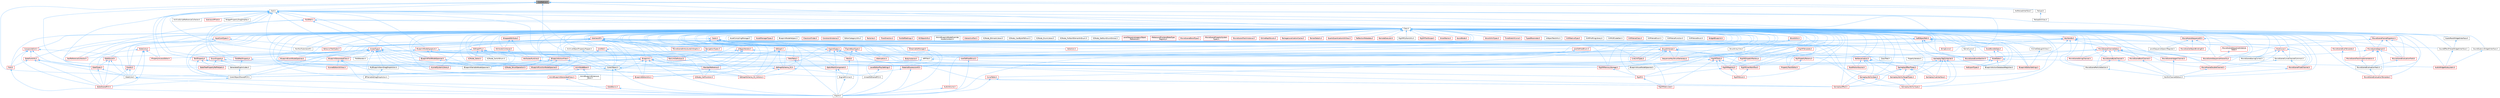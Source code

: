 digraph "CoreNative.h"
{
 // INTERACTIVE_SVG=YES
 // LATEX_PDF_SIZE
  bgcolor="transparent";
  edge [fontname=Helvetica,fontsize=10,labelfontname=Helvetica,labelfontsize=10];
  node [fontname=Helvetica,fontsize=10,shape=box,height=0.2,width=0.4];
  Node1 [id="Node000001",label="CoreNative.h",height=0.2,width=0.4,color="gray40", fillcolor="grey60", style="filled", fontcolor="black",tooltip=" "];
  Node1 -> Node2 [id="edge1_Node000001_Node000002",dir="back",color="steelblue1",style="solid",tooltip=" "];
  Node2 [id="Node000002",label="Class.h",height=0.2,width=0.4,color="grey40", fillcolor="white", style="filled",URL="$d4/d05/Class_8h.html",tooltip=" "];
  Node2 -> Node3 [id="edge2_Node000002_Node000003",dir="back",color="steelblue1",style="solid",tooltip=" "];
  Node3 [id="Node000003",label="ARFilter.h",height=0.2,width=0.4,color="grey40", fillcolor="white", style="filled",URL="$da/df2/ARFilter_8h.html",tooltip=" "];
  Node3 -> Node4 [id="edge3_Node000003_Node000004",dir="back",color="steelblue1",style="solid",tooltip=" "];
  Node4 [id="Node000004",label="KismetSystemLibrary.h",height=0.2,width=0.4,color="red", fillcolor="#FFF0F0", style="filled",URL="$da/d0f/KismetSystemLibrary_8h.html",tooltip=" "];
  Node3 -> Node10 [id="edge4_Node000003_Node000010",dir="back",color="steelblue1",style="solid",tooltip=" "];
  Node10 [id="Node000010",label="NoExportTypes.h",height=0.2,width=0.4,color="red", fillcolor="#FFF0F0", style="filled",URL="$d3/d21/NoExportTypes_8h.html",tooltip=" "];
  Node3 -> Node115 [id="edge5_Node000003_Node000115",dir="back",color="steelblue1",style="solid",tooltip=" "];
  Node115 [id="Node000115",label="UnrealEdSharedPCH.h",height=0.2,width=0.4,color="grey40", fillcolor="white", style="filled",URL="$d1/de6/UnrealEdSharedPCH_8h.html",tooltip=" "];
  Node2 -> Node116 [id="edge6_Node000002_Node000116",dir="back",color="steelblue1",style="solid",tooltip=" "];
  Node116 [id="Node000116",label="AnimNodeBase.h",height=0.2,width=0.4,color="red", fillcolor="#FFF0F0", style="filled",URL="$d9/dce/AnimNodeBase_8h.html",tooltip=" "];
  Node116 -> Node117 [id="edge7_Node000116_Node000117",dir="back",color="steelblue1",style="solid",tooltip=" "];
  Node117 [id="Node000117",label="AnimBlueprintExtension\l_Base.h",height=0.2,width=0.4,color="grey40", fillcolor="white", style="filled",URL="$d1/d73/AnimBlueprintExtension__Base_8h.html",tooltip=" "];
  Node116 -> Node118 [id="edge8_Node000116_Node000118",dir="back",color="steelblue1",style="solid",tooltip=" "];
  Node118 [id="Node000118",label="AnimBlueprintGeneratedClass.h",height=0.2,width=0.4,color="red", fillcolor="#FFF0F0", style="filled",URL="$dc/d81/AnimBlueprintGeneratedClass_8h.html",tooltip=" "];
  Node118 -> Node7 [id="edge9_Node000118_Node000007",dir="back",color="steelblue1",style="solid",tooltip=" "];
  Node7 [id="Node000007",label="Engine.h",height=0.2,width=0.4,color="grey40", fillcolor="white", style="filled",URL="$d1/d34/Public_2Engine_8h.html",tooltip=" "];
  Node2 -> Node243 [id="edge10_Node000002_Node000243",dir="back",color="steelblue1",style="solid",tooltip=" "];
  Node243 [id="Node000243",label="ArchiveObjectPropertyMapper.h",height=0.2,width=0.4,color="grey40", fillcolor="white", style="filled",URL="$dc/d9a/ArchiveObjectPropertyMapper_8h.html",tooltip=" "];
  Node243 -> Node244 [id="edge11_Node000243_Node000244",dir="back",color="steelblue1",style="solid",tooltip=" "];
  Node244 [id="Node000244",label="CoreUObject.h",height=0.2,width=0.4,color="grey40", fillcolor="white", style="filled",URL="$d0/ded/CoreUObject_8h.html",tooltip=" "];
  Node244 -> Node7 [id="edge12_Node000244_Node000007",dir="back",color="steelblue1",style="solid",tooltip=" "];
  Node244 -> Node6 [id="edge13_Node000244_Node000006",dir="back",color="steelblue1",style="solid",tooltip=" "];
  Node6 [id="Node000006",label="EngineMinimal.h",height=0.2,width=0.4,color="grey40", fillcolor="white", style="filled",URL="$d0/d2c/EngineMinimal_8h.html",tooltip=" "];
  Node6 -> Node7 [id="edge14_Node000006_Node000007",dir="back",color="steelblue1",style="solid",tooltip=" "];
  Node244 -> Node245 [id="edge15_Node000244_Node000245",dir="back",color="steelblue1",style="solid",tooltip=" "];
  Node245 [id="Node000245",label="SlateBasics.h",height=0.2,width=0.4,color="red", fillcolor="#FFF0F0", style="filled",URL="$da/d2f/SlateBasics_8h.html",tooltip=" "];
  Node245 -> Node7 [id="edge16_Node000245_Node000007",dir="back",color="steelblue1",style="solid",tooltip=" "];
  Node244 -> Node249 [id="edge17_Node000244_Node000249",dir="back",color="steelblue1",style="solid",tooltip=" "];
  Node249 [id="Node000249",label="SlateCore.h",height=0.2,width=0.4,color="grey40", fillcolor="white", style="filled",URL="$dc/d03/SlateCore_8h.html",tooltip=" "];
  Node249 -> Node7 [id="edge18_Node000249_Node000007",dir="back",color="steelblue1",style="solid",tooltip=" "];
  Node249 -> Node245 [id="edge19_Node000249_Node000245",dir="back",color="steelblue1",style="solid",tooltip=" "];
  Node2 -> Node250 [id="edge20_Node000002_Node000250",dir="back",color="steelblue1",style="solid",tooltip=" "];
  Node250 [id="Node000250",label="AssetBundleData.h",height=0.2,width=0.4,color="red", fillcolor="#FFF0F0", style="filled",URL="$df/d47/AssetBundleData_8h.html",tooltip=" "];
  Node250 -> Node251 [id="edge21_Node000250_Node000251",dir="back",color="steelblue1",style="solid",tooltip=" "];
  Node251 [id="Node000251",label="AssetData.h",height=0.2,width=0.4,color="red", fillcolor="#FFF0F0", style="filled",URL="$d9/d19/AssetData_8h.html",tooltip=" "];
  Node251 -> Node309 [id="edge22_Node000251_Node000309",dir="back",color="steelblue1",style="solid",tooltip=" "];
  Node309 [id="Node000309",label="AudioWidgetSubsystem.h",height=0.2,width=0.4,color="red", fillcolor="#FFF0F0", style="filled",URL="$de/d1b/AudioWidgetSubsystem_8h.html",tooltip=" "];
  Node251 -> Node311 [id="edge23_Node000251_Node000311",dir="back",color="steelblue1",style="solid",tooltip=" "];
  Node311 [id="Node000311",label="BlueprintActionDatabaseRegistrar.h",height=0.2,width=0.4,color="grey40", fillcolor="white", style="filled",URL="$d5/d5d/BlueprintActionDatabaseRegistrar_8h.html",tooltip=" "];
  Node251 -> Node312 [id="edge24_Node000251_Node000312",dir="back",color="steelblue1",style="solid",tooltip=" "];
  Node312 [id="Node000312",label="BlueprintAssetNodeSpawner.h",height=0.2,width=0.4,color="grey40", fillcolor="white", style="filled",URL="$d2/d56/BlueprintAssetNodeSpawner_8h.html",tooltip=" "];
  Node251 -> Node470 [id="edge25_Node000251_Node000470",dir="back",color="steelblue1",style="solid",tooltip=" "];
  Node470 [id="Node000470",label="EdGraphSchema_K2.h",height=0.2,width=0.4,color="red", fillcolor="#FFF0F0", style="filled",URL="$d0/dcf/EdGraphSchema__K2_8h.html",tooltip=" "];
  Node470 -> Node473 [id="edge26_Node000470_Node000473",dir="back",color="steelblue1",style="solid",tooltip=" "];
  Node473 [id="Node000473",label="BlueprintEditorUtils.h",height=0.2,width=0.4,color="red", fillcolor="#FFF0F0", style="filled",URL="$d7/d3d/BlueprintEditorUtils_8h.html",tooltip=" "];
  Node470 -> Node477 [id="edge27_Node000470_Node000477",dir="back",color="steelblue1",style="solid",tooltip=" "];
  Node477 [id="Node000477",label="EdGraphSchema_K2_Actions.h",height=0.2,width=0.4,color="red", fillcolor="#FFF0F0", style="filled",URL="$d8/d9c/EdGraphSchema__K2__Actions_8h.html",tooltip=" "];
  Node470 -> Node115 [id="edge28_Node000470_Node000115",dir="back",color="steelblue1",style="solid",tooltip=" "];
  Node251 -> Node10 [id="edge29_Node000251_Node000010",dir="back",color="steelblue1",style="solid",tooltip=" "];
  Node250 -> Node10 [id="edge30_Node000250_Node000010",dir="back",color="steelblue1",style="solid",tooltip=" "];
  Node2 -> Node948 [id="edge31_Node000002_Node000948",dir="back",color="steelblue1",style="solid",tooltip=" "];
  Node948 [id="Node000948",label="AssetCompilingManager.h",height=0.2,width=0.4,color="grey40", fillcolor="white", style="filled",URL="$d2/d23/AssetCompilingManager_8h.html",tooltip=" "];
  Node2 -> Node251 [id="edge32_Node000002_Node000251",dir="back",color="steelblue1",style="solid",tooltip=" "];
  Node2 -> Node949 [id="edge33_Node000002_Node000949",dir="back",color="steelblue1",style="solid",tooltip=" "];
  Node949 [id="Node000949",label="AssetManagerTypes.h",height=0.2,width=0.4,color="red", fillcolor="#FFF0F0", style="filled",URL="$d6/d98/AssetManagerTypes_8h.html",tooltip=" "];
  Node2 -> Node951 [id="edge34_Node000002_Node000951",dir="back",color="steelblue1",style="solid",tooltip=" "];
  Node951 [id="Node000951",label="Attenuation.h",height=0.2,width=0.4,color="red", fillcolor="#FFF0F0", style="filled",URL="$d3/d18/Attenuation_8h.html",tooltip=" "];
  Node2 -> Node981 [id="edge35_Node000002_Node000981",dir="back",color="steelblue1",style="solid",tooltip=" "];
  Node981 [id="Node000981",label="AttributesContainer.h",height=0.2,width=0.4,color="red", fillcolor="#FFF0F0", style="filled",URL="$d7/db7/AttributesContainer_8h.html",tooltip=" "];
  Node981 -> Node982 [id="edge36_Node000981_Node000982",dir="back",color="steelblue1",style="solid",tooltip=" "];
  Node982 [id="Node000982",label="AttributesRuntime.h",height=0.2,width=0.4,color="red", fillcolor="#FFF0F0", style="filled",URL="$dc/dc1/AttributesRuntime_8h.html",tooltip=" "];
  Node982 -> Node116 [id="edge37_Node000982_Node000116",dir="back",color="steelblue1",style="solid",tooltip=" "];
  Node2 -> Node982 [id="edge38_Node000002_Node000982",dir="back",color="steelblue1",style="solid",tooltip=" "];
  Node2 -> Node1018 [id="edge39_Node000002_Node001018",dir="back",color="steelblue1",style="solid",tooltip=" "];
  Node1018 [id="Node001018",label="AudioPanelWidgetInterface.h",height=0.2,width=0.4,color="grey40", fillcolor="white", style="filled",URL="$da/d52/AudioPanelWidgetInterface_8h.html",tooltip=" "];
  Node1018 -> Node1019 [id="edge40_Node001018_Node001019",dir="back",color="steelblue1",style="solid",tooltip=" "];
  Node1019 [id="Node001019",label="SoundEffectPresetWidgetInterface.h",height=0.2,width=0.4,color="grey40", fillcolor="white", style="filled",URL="$dc/d31/SoundEffectPresetWidgetInterface_8h.html",tooltip=" "];
  Node1019 -> Node309 [id="edge41_Node001019_Node000309",dir="back",color="steelblue1",style="solid",tooltip=" "];
  Node2 -> Node1020 [id="edge42_Node000002_Node001020",dir="back",color="steelblue1",style="solid",tooltip=" "];
  Node1020 [id="Node001020",label="AudioVolume.h",height=0.2,width=0.4,color="red", fillcolor="#FFF0F0", style="filled",URL="$dd/dbb/AudioVolume_8h.html",tooltip=" "];
  Node1020 -> Node7 [id="edge43_Node001020_Node000007",dir="back",color="steelblue1",style="solid",tooltip=" "];
  Node2 -> Node309 [id="edge44_Node000002_Node000309",dir="back",color="steelblue1",style="solid",tooltip=" "];
  Node2 -> Node323 [id="edge45_Node000002_Node000323",dir="back",color="steelblue1",style="solid",tooltip=" "];
  Node323 [id="Node000323",label="BPVariableDragDropAction.h",height=0.2,width=0.4,color="grey40", fillcolor="white", style="filled",URL="$dd/d23/BPVariableDragDropAction_8h.html",tooltip=" "];
  Node2 -> Node1043 [id="edge46_Node000002_Node001043",dir="back",color="steelblue1",style="solid",tooltip=" "];
  Node1043 [id="Node001043",label="BehaviorTreeTypes.h",height=0.2,width=0.4,color="red", fillcolor="#FFF0F0", style="filled",URL="$db/d7c/BehaviorTreeTypes_8h.html",tooltip=" "];
  Node2 -> Node1110 [id="edge47_Node000002_Node001110",dir="back",color="steelblue1",style="solid",tooltip=" "];
  Node1110 [id="Node001110",label="Blueprint.h",height=0.2,width=0.4,color="red", fillcolor="#FFF0F0", style="filled",URL="$d8/d4d/Blueprint_8h.html",tooltip=" "];
  Node1110 -> Node323 [id="edge48_Node001110_Node000323",dir="back",color="steelblue1",style="solid",tooltip=" "];
  Node1110 -> Node656 [id="edge49_Node001110_Node000656",dir="back",color="steelblue1",style="solid",tooltip=" "];
  Node656 [id="Node000656",label="BlueprintEditorSettings.h",height=0.2,width=0.4,color="red", fillcolor="#FFF0F0", style="filled",URL="$d4/dbc/BlueprintEditorSettings_8h.html",tooltip=" "];
  Node1110 -> Node473 [id="edge50_Node001110_Node000473",dir="back",color="steelblue1",style="solid",tooltip=" "];
  Node1110 -> Node1127 [id="edge51_Node001110_Node001127",dir="back",color="steelblue1",style="solid",tooltip=" "];
  Node1127 [id="Node001127",label="BlueprintVariableNodeSpawner.h",height=0.2,width=0.4,color="grey40", fillcolor="white", style="filled",URL="$db/dba/BlueprintVariableNodeSpawner_8h.html",tooltip=" "];
  Node1110 -> Node477 [id="edge52_Node001110_Node000477",dir="back",color="steelblue1",style="solid",tooltip=" "];
  Node1110 -> Node7 [id="edge53_Node001110_Node000007",dir="back",color="steelblue1",style="solid",tooltip=" "];
  Node1110 -> Node1190 [id="edge54_Node001110_Node001190",dir="back",color="steelblue1",style="solid",tooltip=" "];
  Node1190 [id="Node001190",label="KismetEditorUtilities.h",height=0.2,width=0.4,color="red", fillcolor="#FFF0F0", style="filled",URL="$d4/d72/KismetEditorUtilities_8h.html",tooltip=" "];
  Node1110 -> Node1194 [id="edge55_Node001110_Node001194",dir="back",color="steelblue1",style="solid",tooltip=" "];
  Node1194 [id="Node001194",label="MemberReference.h",height=0.2,width=0.4,color="red", fillcolor="#FFF0F0", style="filled",URL="$dc/d3d/MemberReference_8h.html",tooltip=" "];
  Node1194 -> Node357 [id="edge56_Node001194_Node000357",dir="back",color="steelblue1",style="solid",tooltip=" "];
  Node357 [id="Node000357",label="K2Node_CallFunction.h",height=0.2,width=0.4,color="red", fillcolor="#FFF0F0", style="filled",URL="$d5/d5f/K2Node__CallFunction_8h.html",tooltip=" "];
  Node1110 -> Node327 [id="edge57_Node001110_Node000327",dir="back",color="steelblue1",style="solid",tooltip=" "];
  Node327 [id="Node000327",label="MyBlueprintItemDragDropAction.h",height=0.2,width=0.4,color="grey40", fillcolor="white", style="filled",URL="$da/d11/MyBlueprintItemDragDropAction_8h.html",tooltip=" "];
  Node327 -> Node323 [id="edge58_Node000327_Node000323",dir="back",color="steelblue1",style="solid",tooltip=" "];
  Node2 -> Node311 [id="edge59_Node000002_Node000311",dir="back",color="steelblue1",style="solid",tooltip=" "];
  Node2 -> Node1217 [id="edge60_Node000002_Node001217",dir="back",color="steelblue1",style="solid",tooltip=" "];
  Node1217 [id="Node001217",label="BlueprintActionFilter.h",height=0.2,width=0.4,color="red", fillcolor="#FFF0F0", style="filled",URL="$d5/d2a/BlueprintActionFilter_8h.html",tooltip=" "];
  Node1217 -> Node1136 [id="edge61_Node001217_Node001136",dir="back",color="steelblue1",style="solid",tooltip=" "];
  Node1136 [id="Node001136",label="BlueprintFunctionNodeSpawner.h",height=0.2,width=0.4,color="red", fillcolor="#FFF0F0", style="filled",URL="$d0/d59/BlueprintFunctionNodeSpawner_8h.html",tooltip=" "];
  Node1217 -> Node1127 [id="edge62_Node001217_Node001127",dir="back",color="steelblue1",style="solid",tooltip=" "];
  Node1217 -> Node357 [id="edge63_Node001217_Node000357",dir="back",color="steelblue1",style="solid",tooltip=" "];
  Node1217 -> Node1181 [id="edge64_Node001217_Node001181",dir="back",color="steelblue1",style="solid",tooltip=" "];
  Node1181 [id="Node001181",label="K2Node_StructOperation.h",height=0.2,width=0.4,color="red", fillcolor="#FFF0F0", style="filled",URL="$d1/d1c/K2Node__StructOperation_8h.html",tooltip=" "];
  Node2 -> Node312 [id="edge65_Node000002_Node000312",dir="back",color="steelblue1",style="solid",tooltip=" "];
  Node2 -> Node656 [id="edge66_Node000002_Node000656",dir="back",color="steelblue1",style="solid",tooltip=" "];
  Node2 -> Node473 [id="edge67_Node000002_Node000473",dir="back",color="steelblue1",style="solid",tooltip=" "];
  Node2 -> Node390 [id="edge68_Node000002_Node000390",dir="back",color="steelblue1",style="solid",tooltip=" "];
  Node390 [id="Node000390",label="BlueprintEventNodeSpawner.h",height=0.2,width=0.4,color="red", fillcolor="#FFF0F0", style="filled",URL="$d4/dd3/BlueprintEventNodeSpawner_8h.html",tooltip=" "];
  Node2 -> Node1135 [id="edge69_Node000002_Node001135",dir="back",color="steelblue1",style="solid",tooltip=" "];
  Node1135 [id="Node001135",label="BlueprintFieldNodeSpawner.h",height=0.2,width=0.4,color="red", fillcolor="#FFF0F0", style="filled",URL="$da/d70/BlueprintFieldNodeSpawner_8h.html",tooltip=" "];
  Node1135 -> Node1136 [id="edge70_Node001135_Node001136",dir="back",color="steelblue1",style="solid",tooltip=" "];
  Node1135 -> Node1127 [id="edge71_Node001135_Node001127",dir="back",color="steelblue1",style="solid",tooltip=" "];
  Node2 -> Node1136 [id="edge72_Node000002_Node001136",dir="back",color="steelblue1",style="solid",tooltip=" "];
  Node2 -> Node1222 [id="edge73_Node000002_Node001222",dir="back",color="steelblue1",style="solid",tooltip=" "];
  Node1222 [id="Node001222",label="BlueprintGeneratedClass.h",height=0.2,width=0.4,color="red", fillcolor="#FFF0F0", style="filled",URL="$d6/d77/BlueprintGeneratedClass_8h.html",tooltip=" "];
  Node1222 -> Node118 [id="edge74_Node001222_Node000118",dir="back",color="steelblue1",style="solid",tooltip=" "];
  Node1222 -> Node7 [id="edge75_Node001222_Node000007",dir="back",color="steelblue1",style="solid",tooltip=" "];
  Node1222 -> Node1190 [id="edge76_Node001222_Node001190",dir="back",color="steelblue1",style="solid",tooltip=" "];
  Node2 -> Node1225 [id="edge77_Node000002_Node001225",dir="back",color="steelblue1",style="solid",tooltip=" "];
  Node1225 [id="Node001225",label="BlueprintNodeHelpers.h",height=0.2,width=0.4,color="grey40", fillcolor="white", style="filled",URL="$df/d9b/BlueprintNodeHelpers_8h.html",tooltip=" "];
  Node2 -> Node1226 [id="edge78_Node000002_Node001226",dir="back",color="steelblue1",style="solid",tooltip=" "];
  Node1226 [id="Node001226",label="BodyInstance.h",height=0.2,width=0.4,color="red", fillcolor="#FFF0F0", style="filled",URL="$d3/d42/BodyInstance_8h.html",tooltip=" "];
  Node2 -> Node1198 [id="edge79_Node000002_Node001198",dir="back",color="steelblue1",style="solid",tooltip=" "];
  Node1198 [id="Node001198",label="BuiltInChannelEditors.h",height=0.2,width=0.4,color="grey40", fillcolor="white", style="filled",URL="$df/daf/BuiltInChannelEditors_8h.html",tooltip=" "];
  Node2 -> Node1517 [id="edge80_Node000002_Node001517",dir="back",color="steelblue1",style="solid",tooltip=" "];
  Node1517 [id="Node001517",label="Casts.h",height=0.2,width=0.4,color="red", fillcolor="#FFF0F0", style="filled",URL="$d4/d55/Casts_8h.html",tooltip=" "];
  Node1517 -> Node244 [id="edge81_Node001517_Node000244",dir="back",color="steelblue1",style="solid",tooltip=" "];
  Node1517 -> Node1525 [id="edge82_Node001517_Node001525",dir="back",color="steelblue1",style="solid",tooltip=" "];
  Node1525 [id="Node001525",label="CoreUObjectSharedPCH.h",height=0.2,width=0.4,color="grey40", fillcolor="white", style="filled",URL="$de/d2f/CoreUObjectSharedPCH_8h.html",tooltip=" "];
  Node1525 -> Node1526 [id="edge83_Node001525_Node001526",dir="back",color="steelblue1",style="solid",tooltip=" "];
  Node1526 [id="Node001526",label="SlateSharedPCH.h",height=0.2,width=0.4,color="red", fillcolor="#FFF0F0", style="filled",URL="$d1/dfc/SlateSharedPCH_8h.html",tooltip=" "];
  Node1517 -> Node1527 [id="edge84_Node001517_Node001527",dir="back",color="steelblue1",style="solid",tooltip=" "];
  Node1527 [id="Node001527",label="EdGraph.h",height=0.2,width=0.4,color="red", fillcolor="#FFF0F0", style="filled",URL="$dd/dae/EdGraph_8h.html",tooltip=" "];
  Node1527 -> Node473 [id="edge85_Node001527_Node000473",dir="back",color="steelblue1",style="solid",tooltip=" "];
  Node1527 -> Node470 [id="edge86_Node001527_Node000470",dir="back",color="steelblue1",style="solid",tooltip=" "];
  Node1527 -> Node477 [id="edge87_Node001527_Node000477",dir="back",color="steelblue1",style="solid",tooltip=" "];
  Node1517 -> Node1543 [id="edge88_Node001517_Node001543",dir="back",color="steelblue1",style="solid",tooltip=" "];
  Node1543 [id="Node001543",label="EdGraphPin.h",height=0.2,width=0.4,color="red", fillcolor="#FFF0F0", style="filled",URL="$da/d52/EdGraphPin_8h.html",tooltip=" "];
  Node1543 -> Node1110 [id="edge89_Node001543_Node001110",dir="back",color="steelblue1",style="solid",tooltip=" "];
  Node1543 -> Node1222 [id="edge90_Node001543_Node001222",dir="back",color="steelblue1",style="solid",tooltip=" "];
  Node1543 -> Node1127 [id="edge91_Node001543_Node001127",dir="back",color="steelblue1",style="solid",tooltip=" "];
  Node1543 -> Node470 [id="edge92_Node001543_Node000470",dir="back",color="steelblue1",style="solid",tooltip=" "];
  Node1543 -> Node477 [id="edge93_Node001543_Node000477",dir="back",color="steelblue1",style="solid",tooltip=" "];
  Node1543 -> Node1177 [id="edge94_Node001543_Node001177",dir="back",color="steelblue1",style="solid",tooltip=" "];
  Node1177 [id="Node001177",label="K2Node_Select.h",height=0.2,width=0.4,color="red", fillcolor="#FFF0F0", style="filled",URL="$d2/de5/K2Node__Select_8h.html",tooltip=" "];
  Node1543 -> Node411 [id="edge95_Node001543_Node000411",dir="back",color="steelblue1",style="solid",tooltip=" "];
  Node411 [id="Node000411",label="K2Node_SwitchEnum.h",height=0.2,width=0.4,color="grey40", fillcolor="white", style="filled",URL="$d1/df5/K2Node__SwitchEnum_8h.html",tooltip=" "];
  Node1517 -> Node477 [id="edge96_Node001517_Node000477",dir="back",color="steelblue1",style="solid",tooltip=" "];
  Node1517 -> Node3440 [id="edge97_Node001517_Node003440",dir="back",color="steelblue1",style="solid",tooltip=" "];
  Node3440 [id="Node003440",label="LiveLinkTypes.h",height=0.2,width=0.4,color="red", fillcolor="#FFF0F0", style="filled",URL="$d2/d4c/LiveLinkTypes_8h.html",tooltip=" "];
  Node1517 -> Node3480 [id="edge98_Node001517_Node003480",dir="back",color="steelblue1",style="solid",tooltip=" "];
  Node3480 [id="Node003480",label="MovieSceneEntitySystemGraphs.h",height=0.2,width=0.4,color="red", fillcolor="#FFF0F0", style="filled",URL="$dd/ded/MovieSceneEntitySystemGraphs_8h.html",tooltip=" "];
  Node1517 -> Node2841 [id="edge99_Node001517_Node002841",dir="back",color="steelblue1",style="solid",tooltip=" "];
  Node2841 [id="Node002841",label="RigVMMemoryStorage.h",height=0.2,width=0.4,color="red", fillcolor="#FFF0F0", style="filled",URL="$d1/dd5/RigVMMemoryStorage_8h.html",tooltip=" "];
  Node2841 -> Node528 [id="edge100_Node002841_Node000528",dir="back",color="steelblue1",style="solid",tooltip=" "];
  Node528 [id="Node000528",label="RigVM.h",height=0.2,width=0.4,color="red", fillcolor="#FFF0F0", style="filled",URL="$d0/d5e/RigVM_8h.html",tooltip=" "];
  Node528 -> Node578 [id="edge101_Node000528_Node000578",dir="back",color="steelblue1",style="solid",tooltip=" "];
  Node578 [id="Node000578",label="RigVMNativized.h",height=0.2,width=0.4,color="red", fillcolor="#FFF0F0", style="filled",URL="$df/d99/RigVMNativized_8h.html",tooltip=" "];
  Node1517 -> Node3483 [id="edge102_Node001517_Node003483",dir="back",color="steelblue1",style="solid",tooltip=" "];
  Node3483 [id="Node003483",label="RigVMUserWorkflow.h",height=0.2,width=0.4,color="red", fillcolor="#FFF0F0", style="filled",URL="$dd/dd0/RigVMUserWorkflow_8h.html",tooltip=" "];
  Node3483 -> Node602 [id="edge103_Node003483_Node000602",dir="back",color="steelblue1",style="solid",tooltip=" "];
  Node602 [id="Node000602",label="RigVMStruct.h",height=0.2,width=0.4,color="red", fillcolor="#FFF0F0", style="filled",URL="$de/dfb/RigVMStruct_8h.html",tooltip=" "];
  Node1517 -> Node2392 [id="edge104_Node001517_Node002392",dir="back",color="steelblue1",style="solid",tooltip=" "];
  Node2392 [id="Node002392",label="Selection.h",height=0.2,width=0.4,color="red", fillcolor="#FFF0F0", style="filled",URL="$d9/d60/Editor_2UnrealEd_2Public_2Selection_8h.html",tooltip=" "];
  Node1517 -> Node3277 [id="edge105_Node001517_Node003277",dir="back",color="steelblue1",style="solid",tooltip=" "];
  Node3277 [id="Node003277",label="SequencerKeyStructGenerator.h",height=0.2,width=0.4,color="red", fillcolor="#FFF0F0", style="filled",URL="$d1/df1/SequencerKeyStructGenerator_8h.html",tooltip=" "];
  Node1517 -> Node3604 [id="edge106_Node001517_Node003604",dir="back",color="steelblue1",style="solid",tooltip=" "];
  Node3604 [id="Node003604",label="StreamableManager.h",height=0.2,width=0.4,color="red", fillcolor="#FFF0F0", style="filled",URL="$d2/dd8/StreamableManager_8h.html",tooltip=" "];
  Node3604 -> Node7 [id="edge107_Node003604_Node000007",dir="back",color="steelblue1",style="solid",tooltip=" "];
  Node1517 -> Node3609 [id="edge108_Node001517_Node003609",dir="back",color="steelblue1",style="solid",tooltip=" "];
  Node3609 [id="Node003609",label="StructOnScope.h",height=0.2,width=0.4,color="red", fillcolor="#FFF0F0", style="filled",URL="$df/dbd/StructOnScope_8h.html",tooltip=" "];
  Node3609 -> Node982 [id="edge109_Node003609_Node000982",dir="back",color="steelblue1",style="solid",tooltip=" "];
  Node3609 -> Node244 [id="edge110_Node003609_Node000244",dir="back",color="steelblue1",style="solid",tooltip=" "];
  Node3609 -> Node1525 [id="edge111_Node003609_Node001525",dir="back",color="steelblue1",style="solid",tooltip=" "];
  Node3609 -> Node3440 [id="edge112_Node003609_Node003440",dir="back",color="steelblue1",style="solid",tooltip=" "];
  Node3609 -> Node2168 [id="edge113_Node003609_Node002168",dir="back",color="steelblue1",style="solid",tooltip=" "];
  Node2168 [id="Node002168",label="MovieSceneEventSection.h",height=0.2,width=0.4,color="red", fillcolor="#FFF0F0", style="filled",URL="$d6/dc4/MovieSceneEventSection_8h.html",tooltip=" "];
  Node3609 -> Node1979 [id="edge114_Node003609_Node001979",dir="back",color="steelblue1",style="solid",tooltip=" "];
  Node1979 [id="Node001979",label="RigVMDispatchFactory.h",height=0.2,width=0.4,color="red", fillcolor="#FFF0F0", style="filled",URL="$de/d6b/RigVMDispatchFactory_8h.html",tooltip=" "];
  Node1979 -> Node1990 [id="edge115_Node001979_Node001990",dir="back",color="steelblue1",style="solid",tooltip=" "];
  Node1990 [id="Node001990",label="RigVMRegistry.h",height=0.2,width=0.4,color="red", fillcolor="#FFF0F0", style="filled",URL="$dc/d40/RigVMRegistry_8h.html",tooltip=" "];
  Node1990 -> Node528 [id="edge116_Node001990_Node000528",dir="back",color="steelblue1",style="solid",tooltip=" "];
  Node1990 -> Node602 [id="edge117_Node001990_Node000602",dir="back",color="steelblue1",style="solid",tooltip=" "];
  Node3609 -> Node3483 [id="edge118_Node003609_Node003483",dir="back",color="steelblue1",style="solid",tooltip=" "];
  Node3609 -> Node3277 [id="edge119_Node003609_Node003277",dir="back",color="steelblue1",style="solid",tooltip=" "];
  Node3609 -> Node3618 [id="edge120_Node003609_Node003618",dir="back",color="steelblue1",style="solid",tooltip=" "];
  Node3618 [id="Node003618",label="UserDefinedStruct.h",height=0.2,width=0.4,color="red", fillcolor="#FFF0F0", style="filled",URL="$d7/d51/CoreUObject_2Public_2StructUtils_2UserDefinedStruct_8h.html",tooltip=" "];
  Node3618 -> Node7 [id="edge121_Node003618_Node000007",dir="back",color="steelblue1",style="solid",tooltip=" "];
  Node1517 -> Node2593 [id="edge122_Node001517_Node002593",dir="back",color="steelblue1",style="solid",tooltip=" "];
  Node2593 [id="Node002593",label="UnrealType.h",height=0.2,width=0.4,color="red", fillcolor="#FFF0F0", style="filled",URL="$d6/d2f/UnrealType_8h.html",tooltip=" "];
  Node2593 -> Node323 [id="edge123_Node002593_Node000323",dir="back",color="steelblue1",style="solid",tooltip=" "];
  Node2593 -> Node1217 [id="edge124_Node002593_Node001217",dir="back",color="steelblue1",style="solid",tooltip=" "];
  Node2593 -> Node473 [id="edge125_Node002593_Node000473",dir="back",color="steelblue1",style="solid",tooltip=" "];
  Node2593 -> Node1222 [id="edge126_Node002593_Node001222",dir="back",color="steelblue1",style="solid",tooltip=" "];
  Node2593 -> Node1127 [id="edge127_Node002593_Node001127",dir="back",color="steelblue1",style="solid",tooltip=" "];
  Node2593 -> Node244 [id="edge128_Node002593_Node000244",dir="back",color="steelblue1",style="solid",tooltip=" "];
  Node2593 -> Node1525 [id="edge129_Node002593_Node001525",dir="back",color="steelblue1",style="solid",tooltip=" "];
  Node2593 -> Node2806 [id="edge130_Node002593_Node002806",dir="back",color="steelblue1",style="solid",tooltip=" "];
  Node2806 [id="Node002806",label="DataTable.h",height=0.2,width=0.4,color="red", fillcolor="#FFF0F0", style="filled",URL="$d3/dba/DataTable_8h.html",tooltip=" "];
  Node2806 -> Node7 [id="edge131_Node002806_Node000007",dir="back",color="steelblue1",style="solid",tooltip=" "];
  Node2593 -> Node477 [id="edge132_Node002593_Node000477",dir="back",color="steelblue1",style="solid",tooltip=" "];
  Node2593 -> Node2839 [id="edge133_Node002593_Node002839",dir="back",color="steelblue1",style="solid",tooltip=" "];
  Node2839 [id="Node002839",label="EnumProperty.h",height=0.2,width=0.4,color="red", fillcolor="#FFF0F0", style="filled",URL="$de/d91/EnumProperty_8h.html",tooltip=" "];
  Node2839 -> Node244 [id="edge134_Node002839_Node000244",dir="back",color="steelblue1",style="solid",tooltip=" "];
  Node2839 -> Node2840 [id="edge135_Node002839_Node002840",dir="back",color="steelblue1",style="solid",tooltip=" "];
  Node2840 [id="Node002840",label="GeneratedCppIncludes.h",height=0.2,width=0.4,color="grey40", fillcolor="white", style="filled",URL="$d5/d24/GeneratedCppIncludes_8h.html",tooltip=" "];
  Node2840 -> Node1525 [id="edge136_Node002840_Node001525",dir="back",color="steelblue1",style="solid",tooltip=" "];
  Node2839 -> Node2841 [id="edge137_Node002839_Node002841",dir="back",color="steelblue1",style="solid",tooltip=" "];
  Node2839 -> Node2912 [id="edge138_Node002839_Node002912",dir="back",color="steelblue1",style="solid",tooltip=" "];
  Node2912 [id="Node002912",label="StateTreePropertyRefHelpers.h",height=0.2,width=0.4,color="red", fillcolor="#FFF0F0", style="filled",URL="$dd/da7/StateTreePropertyRefHelpers_8h.html",tooltip=" "];
  Node2593 -> Node2917 [id="edge139_Node002593_Node002917",dir="back",color="steelblue1",style="solid",tooltip=" "];
  Node2917 [id="Node002917",label="FastReferenceCollector.h",height=0.2,width=0.4,color="red", fillcolor="#FFF0F0", style="filled",URL="$dd/d44/FastReferenceCollector_8h.html",tooltip=" "];
  Node2593 -> Node2920 [id="edge140_Node002593_Node002920",dir="back",color="steelblue1",style="solid",tooltip=" "];
  Node2920 [id="Node002920",label="FieldIterator.h",height=0.2,width=0.4,color="grey40", fillcolor="white", style="filled",URL="$db/daa/FieldIterator_8h.html",tooltip=" "];
  Node2593 -> Node2921 [id="edge141_Node002593_Node002921",dir="back",color="steelblue1",style="solid",tooltip=" "];
  Node2921 [id="Node002921",label="FieldPathProperty.h",height=0.2,width=0.4,color="red", fillcolor="#FFF0F0", style="filled",URL="$d9/d38/FieldPathProperty_8h.html",tooltip=" "];
  Node2921 -> Node244 [id="edge142_Node002921_Node000244",dir="back",color="steelblue1",style="solid",tooltip=" "];
  Node2921 -> Node2840 [id="edge143_Node002921_Node002840",dir="back",color="steelblue1",style="solid",tooltip=" "];
  Node2593 -> Node2840 [id="edge144_Node002593_Node002840",dir="back",color="steelblue1",style="solid",tooltip=" "];
  Node2593 -> Node2926 [id="edge145_Node002593_Node002926",dir="back",color="steelblue1",style="solid",tooltip=" "];
  Node2926 [id="Node002926",label="IPropertyAccessEditor.h",height=0.2,width=0.4,color="red", fillcolor="#FFF0F0", style="filled",URL="$de/d40/IPropertyAccessEditor_8h.html",tooltip=" "];
  Node2593 -> Node1181 [id="edge146_Node002593_Node001181",dir="back",color="steelblue1",style="solid",tooltip=" "];
  Node2593 -> Node2928 [id="edge147_Node002593_Node002928",dir="back",color="steelblue1",style="solid",tooltip=" "];
  Node2928 [id="Node002928",label="KeyPropertyParams.h",height=0.2,width=0.4,color="red", fillcolor="#FFF0F0", style="filled",URL="$d8/d86/KeyPropertyParams_8h.html",tooltip=" "];
  Node2928 -> Node2214 [id="edge148_Node002928_Node002214",dir="back",color="steelblue1",style="solid",tooltip=" "];
  Node2214 [id="Node002214",label="PropertyTrackEditor.h",height=0.2,width=0.4,color="red", fillcolor="#FFF0F0", style="filled",URL="$da/d9a/PropertyTrackEditor_8h.html",tooltip=" "];
  Node2593 -> Node4 [id="edge149_Node002593_Node000004",dir="back",color="steelblue1",style="solid",tooltip=" "];
  Node2593 -> Node1194 [id="edge150_Node002593_Node001194",dir="back",color="steelblue1",style="solid",tooltip=" "];
  Node2593 -> Node327 [id="edge151_Node002593_Node000327",dir="back",color="steelblue1",style="solid",tooltip=" "];
  Node2593 -> Node528 [id="edge152_Node002593_Node000528",dir="back",color="steelblue1",style="solid",tooltip=" "];
  Node2593 -> Node2841 [id="edge153_Node002593_Node002841",dir="back",color="steelblue1",style="solid",tooltip=" "];
  Node2593 -> Node3277 [id="edge154_Node002593_Node003277",dir="back",color="steelblue1",style="solid",tooltip=" "];
  Node2593 -> Node3434 [id="edge155_Node002593_Node003434",dir="back",color="steelblue1",style="solid",tooltip=" "];
  Node3434 [id="Node003434",label="TextProperty.h",height=0.2,width=0.4,color="red", fillcolor="#FFF0F0", style="filled",URL="$d5/d51/TextProperty_8h.html",tooltip=" "];
  Node3434 -> Node244 [id="edge156_Node003434_Node000244",dir="back",color="steelblue1",style="solid",tooltip=" "];
  Node3434 -> Node1525 [id="edge157_Node003434_Node001525",dir="back",color="steelblue1",style="solid",tooltip=" "];
  Node3434 -> Node2840 [id="edge158_Node003434_Node002840",dir="back",color="steelblue1",style="solid",tooltip=" "];
  Node3434 -> Node4 [id="edge159_Node003434_Node000004",dir="back",color="steelblue1",style="solid",tooltip=" "];
  Node3434 -> Node2912 [id="edge160_Node003434_Node002912",dir="back",color="steelblue1",style="solid",tooltip=" "];
  Node2 -> Node3625 [id="edge161_Node000002_Node003625",dir="back",color="steelblue1",style="solid",tooltip=" "];
  Node3625 [id="Node003625",label="ClassIconFinder.h",height=0.2,width=0.4,color="red", fillcolor="#FFF0F0", style="filled",URL="$dc/d62/ClassIconFinder_8h.html",tooltip=" "];
  Node2 -> Node3626 [id="edge162_Node000002_Node003626",dir="back",color="steelblue1",style="solid",tooltip=" "];
  Node3626 [id="Node003626",label="ClassTree.h",height=0.2,width=0.4,color="grey40", fillcolor="white", style="filled",URL="$d4/d0e/ClassTree_8h.html",tooltip=" "];
  Node2 -> Node3627 [id="edge163_Node000002_Node003627",dir="back",color="steelblue1",style="solid",tooltip=" "];
  Node3627 [id="Node003627",label="CompositeFont.h",height=0.2,width=0.4,color="red", fillcolor="#FFF0F0", style="filled",URL="$df/d09/CompositeFont_8h.html",tooltip=" "];
  Node3627 -> Node3628 [id="edge164_Node003627_Node003628",dir="back",color="steelblue1",style="solid",tooltip=" "];
  Node3628 [id="Node003628",label="Font.h",height=0.2,width=0.4,color="red", fillcolor="#FFF0F0", style="filled",URL="$d8/dd1/Font_8h.html",tooltip=" "];
  Node3628 -> Node7 [id="edge165_Node003628_Node000007",dir="back",color="steelblue1",style="solid",tooltip=" "];
  Node3627 -> Node249 [id="edge166_Node003627_Node000249",dir="back",color="steelblue1",style="solid",tooltip=" "];
  Node3627 -> Node3631 [id="edge167_Node003627_Node003631",dir="back",color="steelblue1",style="solid",tooltip=" "];
  Node3631 [id="Node003631",label="SlateFontInfo.h",height=0.2,width=0.4,color="red", fillcolor="#FFF0F0", style="filled",URL="$dc/dfb/SlateFontInfo_8h.html",tooltip=" "];
  Node3631 -> Node3628 [id="edge168_Node003631_Node003628",dir="back",color="steelblue1",style="solid",tooltip=" "];
  Node3631 -> Node249 [id="edge169_Node003631_Node000249",dir="back",color="steelblue1",style="solid",tooltip=" "];
  Node3631 -> Node1526 [id="edge170_Node003631_Node001526",dir="back",color="steelblue1",style="solid",tooltip=" "];
  Node3631 -> Node4102 [id="edge171_Node003631_Node004102",dir="back",color="steelblue1",style="solid",tooltip=" "];
  Node4102 [id="Node004102",label="SlateTypes.h",height=0.2,width=0.4,color="red", fillcolor="#FFF0F0", style="filled",URL="$d2/d6f/SlateTypes_8h.html",tooltip=" "];
  Node4102 -> Node249 [id="edge172_Node004102_Node000249",dir="back",color="steelblue1",style="solid",tooltip=" "];
  Node4102 -> Node1526 [id="edge173_Node004102_Node001526",dir="back",color="steelblue1",style="solid",tooltip=" "];
  Node3627 -> Node1526 [id="edge174_Node003627_Node001526",dir="back",color="steelblue1",style="solid",tooltip=" "];
  Node3627 -> Node4102 [id="edge175_Node003627_Node004102",dir="back",color="steelblue1",style="solid",tooltip=" "];
  Node2 -> Node4146 [id="edge176_Node000002_Node004146",dir="back",color="steelblue1",style="solid",tooltip=" "];
  Node4146 [id="Node004146",label="ConstraintInstance.h",height=0.2,width=0.4,color="red", fillcolor="#FFF0F0", style="filled",URL="$d9/db0/ConstraintInstance_8h.html",tooltip=" "];
  Node2 -> Node4149 [id="edge177_Node000002_Node004149",dir="back",color="steelblue1",style="solid",tooltip=" "];
  Node4149 [id="Node004149",label="CoreNet.h",height=0.2,width=0.4,color="red", fillcolor="#FFF0F0", style="filled",URL="$da/d1a/CoreNet_8h.html",tooltip=" "];
  Node4149 -> Node244 [id="edge178_Node004149_Node000244",dir="back",color="steelblue1",style="solid",tooltip=" "];
  Node4149 -> Node1525 [id="edge179_Node004149_Node001525",dir="back",color="steelblue1",style="solid",tooltip=" "];
  Node4149 -> Node4158 [id="edge180_Node004149_Node004158",dir="back",color="steelblue1",style="solid",tooltip=" "];
  Node4158 [id="Node004158",label="NetSerialization.h",height=0.2,width=0.4,color="red", fillcolor="#FFF0F0", style="filled",URL="$d6/dc9/NetSerialization_8h.html",tooltip=" "];
  Node4158 -> Node1803 [id="edge181_Node004158_Node001803",dir="back",color="steelblue1",style="solid",tooltip=" "];
  Node1803 [id="Node001803",label="GameplayAbilitySpec.h",height=0.2,width=0.4,color="red", fillcolor="#FFF0F0", style="filled",URL="$dd/daf/GameplayAbilitySpec_8h.html",tooltip=" "];
  Node1803 -> Node1790 [id="edge182_Node001803_Node001790",dir="back",color="steelblue1",style="solid",tooltip=" "];
  Node1790 [id="Node001790",label="GameplayAbilityTypes.h",height=0.2,width=0.4,color="red", fillcolor="#FFF0F0", style="filled",URL="$d1/dd9/GameplayAbilityTypes_8h.html",tooltip=" "];
  Node1803 -> Node1805 [id="edge183_Node001803_Node001805",dir="back",color="steelblue1",style="solid",tooltip=" "];
  Node1805 [id="Node001805",label="GameplayEffect.h",height=0.2,width=0.4,color="red", fillcolor="#FFF0F0", style="filled",URL="$d4/d15/GameplayEffect_8h.html",tooltip=" "];
  Node4158 -> Node1789 [id="edge184_Node004158_Node001789",dir="back",color="steelblue1",style="solid",tooltip=" "];
  Node1789 [id="Node001789",label="GameplayAbilityTargetTypes.h",height=0.2,width=0.4,color="red", fillcolor="#FFF0F0", style="filled",URL="$d8/dd1/GameplayAbilityTargetTypes_8h.html",tooltip=" "];
  Node1789 -> Node1790 [id="edge185_Node001789_Node001790",dir="back",color="steelblue1",style="solid",tooltip=" "];
  Node4158 -> Node1817 [id="edge186_Node004158_Node001817",dir="back",color="steelblue1",style="solid",tooltip=" "];
  Node1817 [id="Node001817",label="GameplayCueInterface.h",height=0.2,width=0.4,color="red", fillcolor="#FFF0F0", style="filled",URL="$d3/d31/GameplayCueInterface_8h.html",tooltip=" "];
  Node4158 -> Node1805 [id="edge187_Node004158_Node001805",dir="back",color="steelblue1",style="solid",tooltip=" "];
  Node4158 -> Node1801 [id="edge188_Node004158_Node001801",dir="back",color="steelblue1",style="solid",tooltip=" "];
  Node1801 [id="Node001801",label="GameplayEffectTypes.h",height=0.2,width=0.4,color="red", fillcolor="#FFF0F0", style="filled",URL="$d7/d59/GameplayEffectTypes_8h.html",tooltip=" "];
  Node1801 -> Node1803 [id="edge189_Node001801_Node001803",dir="back",color="steelblue1",style="solid",tooltip=" "];
  Node1801 -> Node1789 [id="edge190_Node001801_Node001789",dir="back",color="steelblue1",style="solid",tooltip=" "];
  Node1801 -> Node1790 [id="edge191_Node001801_Node001790",dir="back",color="steelblue1",style="solid",tooltip=" "];
  Node1801 -> Node1817 [id="edge192_Node001801_Node001817",dir="back",color="steelblue1",style="solid",tooltip=" "];
  Node1801 -> Node1805 [id="edge193_Node001801_Node001805",dir="back",color="steelblue1",style="solid",tooltip=" "];
  Node4158 -> Node2432 [id="edge194_Node004158_Node002432",dir="back",color="steelblue1",style="solid",tooltip=" "];
  Node2432 [id="Node002432",label="RootMotionSource.h",height=0.2,width=0.4,color="red", fillcolor="#FFF0F0", style="filled",URL="$d2/dd0/RootMotionSource_8h.html",tooltip=" "];
  Node2 -> Node244 [id="edge195_Node000002_Node000244",dir="back",color="steelblue1",style="solid",tooltip=" "];
  Node2 -> Node1525 [id="edge196_Node000002_Node001525",dir="back",color="steelblue1",style="solid",tooltip=" "];
  Node2 -> Node4167 [id="edge197_Node000002_Node004167",dir="back",color="steelblue1",style="solid",tooltip=" "];
  Node4167 [id="Node004167",label="CurveTable.h",height=0.2,width=0.4,color="red", fillcolor="#FFF0F0", style="filled",URL="$db/def/CurveTable_8h.html",tooltip=" "];
  Node4167 -> Node7 [id="edge198_Node004167_Node000007",dir="back",color="steelblue1",style="solid",tooltip=" "];
  Node4167 -> Node1805 [id="edge199_Node004167_Node001805",dir="back",color="steelblue1",style="solid",tooltip=" "];
  Node2 -> Node2806 [id="edge200_Node000002_Node002806",dir="back",color="steelblue1",style="solid",tooltip=" "];
  Node2 -> Node1527 [id="edge201_Node000002_Node001527",dir="back",color="steelblue1",style="solid",tooltip=" "];
  Node2 -> Node1543 [id="edge202_Node000002_Node001543",dir="back",color="steelblue1",style="solid",tooltip=" "];
  Node2 -> Node470 [id="edge203_Node000002_Node000470",dir="back",color="steelblue1",style="solid",tooltip=" "];
  Node2 -> Node477 [id="edge204_Node000002_Node000477",dir="back",color="steelblue1",style="solid",tooltip=" "];
  Node2 -> Node4172 [id="edge205_Node000002_Node004172",dir="back",color="steelblue1",style="solid",tooltip=" "];
  Node4172 [id="Node004172",label="EditorCategoryUtils.h",height=0.2,width=0.4,color="grey40", fillcolor="white", style="filled",URL="$d9/d6e/EditorCategoryUtils_8h.html",tooltip=" "];
  Node2 -> Node4173 [id="edge206_Node000002_Node004173",dir="back",color="steelblue1",style="solid",tooltip=" "];
  Node4173 [id="Node004173",label="EngineBaseTypes.h",height=0.2,width=0.4,color="red", fillcolor="#FFF0F0", style="filled",URL="$d6/d1a/EngineBaseTypes_8h.html",tooltip=" "];
  Node4173 -> Node7 [id="edge207_Node004173_Node000007",dir="back",color="steelblue1",style="solid",tooltip=" "];
  Node4173 -> Node2051 [id="edge208_Node004173_Node002051",dir="back",color="steelblue1",style="solid",tooltip=" "];
  Node2051 [id="Node002051",label="World.h",height=0.2,width=0.4,color="red", fillcolor="#FFF0F0", style="filled",URL="$dd/d5b/World_8h.html",tooltip=" "];
  Node2051 -> Node6 [id="edge209_Node002051_Node000006",dir="back",color="steelblue1",style="solid",tooltip=" "];
  Node2 -> Node4249 [id="edge210_Node000002_Node004249",dir="back",color="steelblue1",style="solid",tooltip=" "];
  Node4249 [id="Node004249",label="EngineTypes.h",height=0.2,width=0.4,color="red", fillcolor="#FFF0F0", style="filled",URL="$df/dcf/EngineTypes_8h.html",tooltip=" "];
  Node4249 -> Node116 [id="edge211_Node004249_Node000116",dir="back",color="steelblue1",style="solid",tooltip=" "];
  Node4249 -> Node951 [id="edge212_Node004249_Node000951",dir="back",color="steelblue1",style="solid",tooltip=" "];
  Node4249 -> Node1110 [id="edge213_Node004249_Node001110",dir="back",color="steelblue1",style="solid",tooltip=" "];
  Node4249 -> Node1226 [id="edge214_Node004249_Node001226",dir="back",color="steelblue1",style="solid",tooltip=" "];
  Node4249 -> Node7 [id="edge215_Node004249_Node000007",dir="back",color="steelblue1",style="solid",tooltip=" "];
  Node4249 -> Node1789 [id="edge216_Node004249_Node001789",dir="back",color="steelblue1",style="solid",tooltip=" "];
  Node4249 -> Node1805 [id="edge217_Node004249_Node001805",dir="back",color="steelblue1",style="solid",tooltip=" "];
  Node4249 -> Node1415 [id="edge218_Node004249_Node001415",dir="back",color="steelblue1",style="solid",tooltip=" "];
  Node1415 [id="Node001415",label="StaticMeshComponent.h",height=0.2,width=0.4,color="red", fillcolor="#FFF0F0", style="filled",URL="$da/daf/StaticMeshComponent_8h.html",tooltip=" "];
  Node1415 -> Node7 [id="edge219_Node001415_Node000007",dir="back",color="steelblue1",style="solid",tooltip=" "];
  Node1415 -> Node6 [id="edge220_Node001415_Node000006",dir="back",color="steelblue1",style="solid",tooltip=" "];
  Node4249 -> Node2051 [id="edge221_Node004249_Node002051",dir="back",color="steelblue1",style="solid",tooltip=" "];
  Node2 -> Node4408 [id="edge222_Node000002_Node004408",dir="back",color="steelblue1",style="solid",tooltip=" "];
  Node4408 [id="Node004408",label="Events.h",height=0.2,width=0.4,color="red", fillcolor="#FFF0F0", style="filled",URL="$d0/dbb/Events_8h.html",tooltip=" "];
  Node4408 -> Node249 [id="edge223_Node004408_Node000249",dir="back",color="steelblue1",style="solid",tooltip=" "];
  Node4408 -> Node1526 [id="edge224_Node004408_Node001526",dir="back",color="steelblue1",style="solid",tooltip=" "];
  Node2 -> Node4441 [id="edge225_Node000002_Node004441",dir="back",color="steelblue1",style="solid",tooltip=" "];
  Node4441 [id="Node004441",label="Factories.h",height=0.2,width=0.4,color="red", fillcolor="#FFF0F0", style="filled",URL="$d2/d18/Factories_8h.html",tooltip=" "];
  Node2 -> Node2917 [id="edge226_Node000002_Node002917",dir="back",color="steelblue1",style="solid",tooltip=" "];
  Node2 -> Node4442 [id="edge227_Node000002_Node004442",dir="back",color="steelblue1",style="solid",tooltip=" "];
  Node4442 [id="Node004442",label="FlowDirection.h",height=0.2,width=0.4,color="red", fillcolor="#FFF0F0", style="filled",URL="$da/d12/FlowDirection_8h.html",tooltip=" "];
  Node2 -> Node3628 [id="edge228_Node000002_Node003628",dir="back",color="steelblue1",style="solid",tooltip=" "];
  Node2 -> Node4443 [id="edge229_Node000002_Node004443",dir="back",color="steelblue1",style="solid",tooltip=" "];
  Node4443 [id="Node004443",label="FontSdfSettings.h",height=0.2,width=0.4,color="red", fillcolor="#FFF0F0", style="filled",URL="$d1/dbc/FontSdfSettings_8h.html",tooltip=" "];
  Node2 -> Node4445 [id="edge230_Node000002_Node004445",dir="back",color="steelblue1",style="solid",tooltip=" "];
  Node4445 [id="Node004445",label="GCObjectInfo.h",height=0.2,width=0.4,color="red", fillcolor="#FFF0F0", style="filled",URL="$d3/d0f/GCObjectInfo_8h.html",tooltip=" "];
  Node2 -> Node1803 [id="edge231_Node000002_Node001803",dir="back",color="steelblue1",style="solid",tooltip=" "];
  Node2 -> Node1789 [id="edge232_Node000002_Node001789",dir="back",color="steelblue1",style="solid",tooltip=" "];
  Node2 -> Node1790 [id="edge233_Node000002_Node001790",dir="back",color="steelblue1",style="solid",tooltip=" "];
  Node2 -> Node1817 [id="edge234_Node000002_Node001817",dir="back",color="steelblue1",style="solid",tooltip=" "];
  Node2 -> Node1805 [id="edge235_Node000002_Node001805",dir="back",color="steelblue1",style="solid",tooltip=" "];
  Node2 -> Node1801 [id="edge236_Node000002_Node001801",dir="back",color="steelblue1",style="solid",tooltip=" "];
  Node2 -> Node4446 [id="edge237_Node000002_Node004446",dir="back",color="steelblue1",style="solid",tooltip=" "];
  Node4446 [id="Node004446",label="GameplayTagContainer.h",height=0.2,width=0.4,color="red", fillcolor="#FFF0F0", style="filled",URL="$d1/d5c/GameplayTagContainer_8h.html",tooltip=" "];
  Node4446 -> Node1789 [id="edge238_Node004446_Node001789",dir="back",color="steelblue1",style="solid",tooltip=" "];
  Node4446 -> Node1790 [id="edge239_Node004446_Node001790",dir="back",color="steelblue1",style="solid",tooltip=" "];
  Node4446 -> Node1817 [id="edge240_Node004446_Node001817",dir="back",color="steelblue1",style="solid",tooltip=" "];
  Node4446 -> Node1805 [id="edge241_Node004446_Node001805",dir="back",color="steelblue1",style="solid",tooltip=" "];
  Node4446 -> Node1801 [id="edge242_Node004446_Node001801",dir="back",color="steelblue1",style="solid",tooltip=" "];
  Node2 -> Node2840 [id="edge243_Node000002_Node002840",dir="back",color="steelblue1",style="solid",tooltip=" "];
  Node2 -> Node4474 [id="edge244_Node000002_Node004474",dir="back",color="steelblue1",style="solid",tooltip=" "];
  Node4474 [id="Node004474",label="IAnimBlueprintNodeOverride\lAssetsContext.h",height=0.2,width=0.4,color="grey40", fillcolor="white", style="filled",URL="$d8/dc6/IAnimBlueprintNodeOverrideAssetsContext_8h.html",tooltip=" "];
  Node2 -> Node4475 [id="edge245_Node000002_Node004475",dir="back",color="steelblue1",style="solid",tooltip=" "];
  Node4475 [id="Node004475",label="InputCoreTypes.h",height=0.2,width=0.4,color="red", fillcolor="#FFF0F0", style="filled",URL="$de/d34/InputCoreTypes_8h.html",tooltip=" "];
  Node4475 -> Node1043 [id="edge246_Node004475_Node001043",dir="back",color="steelblue1",style="solid",tooltip=" "];
  Node4475 -> Node4408 [id="edge247_Node004475_Node004408",dir="back",color="steelblue1",style="solid",tooltip=" "];
  Node4475 -> Node1526 [id="edge248_Node004475_Node001526",dir="back",color="steelblue1",style="solid",tooltip=" "];
  Node2 -> Node4553 [id="edge249_Node000002_Node004553",dir="back",color="steelblue1",style="solid",tooltip=" "];
  Node4553 [id="Node004553",label="InteractiveTool.h",height=0.2,width=0.4,color="red", fillcolor="#FFF0F0", style="filled",URL="$d5/d55/InteractiveTool_8h.html",tooltip=" "];
  Node2 -> Node1141 [id="edge250_Node000002_Node001141",dir="back",color="steelblue1",style="solid",tooltip=" "];
  Node1141 [id="Node001141",label="K2Node_BitmaskLiteral.h",height=0.2,width=0.4,color="grey40", fillcolor="white", style="filled",URL="$dc/de6/K2Node__BitmaskLiteral_8h.html",tooltip=" "];
  Node2 -> Node357 [id="edge251_Node000002_Node000357",dir="back",color="steelblue1",style="solid",tooltip=" "];
  Node2 -> Node375 [id="edge252_Node000002_Node000375",dir="back",color="steelblue1",style="solid",tooltip=" "];
  Node375 [id="Node000375",label="K2Node_CastByteToEnum.h",height=0.2,width=0.4,color="grey40", fillcolor="white", style="filled",URL="$d7/dcf/K2Node__CastByteToEnum_8h.html",tooltip=" "];
  Node2 -> Node387 [id="edge253_Node000002_Node000387",dir="back",color="steelblue1",style="solid",tooltip=" "];
  Node387 [id="Node000387",label="K2Node_EnumLiteral.h",height=0.2,width=0.4,color="grey40", fillcolor="white", style="filled",URL="$d3/d1c/K2Node__EnumLiteral_8h.html",tooltip=" "];
  Node2 -> Node400 [id="edge254_Node000002_Node000400",dir="back",color="steelblue1",style="solid",tooltip=" "];
  Node400 [id="Node000400",label="K2Node_ForEachElementInEnum.h",height=0.2,width=0.4,color="grey40", fillcolor="white", style="filled",URL="$d2/d15/K2Node__ForEachElementInEnum_8h.html",tooltip=" "];
  Node2 -> Node402 [id="edge255_Node000002_Node000402",dir="back",color="steelblue1",style="solid",tooltip=" "];
  Node402 [id="Node000402",label="K2Node_GetNumEnumEntries.h",height=0.2,width=0.4,color="grey40", fillcolor="white", style="filled",URL="$d6/d60/K2Node__GetNumEnumEntries_8h.html",tooltip=" "];
  Node2 -> Node1177 [id="edge256_Node000002_Node001177",dir="back",color="steelblue1",style="solid",tooltip=" "];
  Node2 -> Node1181 [id="edge257_Node000002_Node001181",dir="back",color="steelblue1",style="solid",tooltip=" "];
  Node2 -> Node411 [id="edge258_Node000002_Node000411",dir="back",color="steelblue1",style="solid",tooltip=" "];
  Node2 -> Node4600 [id="edge259_Node000002_Node004600",dir="back",color="steelblue1",style="solid",tooltip=" "];
  Node4600 [id="Node004600",label="KeyHandle.h",height=0.2,width=0.4,color="red", fillcolor="#FFF0F0", style="filled",URL="$da/d21/KeyHandle_8h.html",tooltip=" "];
  Node4600 -> Node4640 [id="edge260_Node004600_Node004640",dir="back",color="steelblue1",style="solid",tooltip=" "];
  Node4640 [id="Node004640",label="MovieSceneChannelData.h",height=0.2,width=0.4,color="red", fillcolor="#FFF0F0", style="filled",URL="$d1/da4/MovieSceneChannelData_8h.html",tooltip=" "];
  Node4640 -> Node3239 [id="edge261_Node004640_Node003239",dir="back",color="steelblue1",style="solid",tooltip=" "];
  Node3239 [id="Node003239",label="MovieSceneBoolChannel.h",height=0.2,width=0.4,color="red", fillcolor="#FFF0F0", style="filled",URL="$d9/d66/MovieSceneBoolChannel_8h.html",tooltip=" "];
  Node3239 -> Node1198 [id="edge262_Node003239_Node001198",dir="back",color="steelblue1",style="solid",tooltip=" "];
  Node4640 -> Node3244 [id="edge263_Node004640_Node003244",dir="back",color="steelblue1",style="solid",tooltip=" "];
  Node3244 [id="Node003244",label="MovieSceneByteChannel.h",height=0.2,width=0.4,color="red", fillcolor="#FFF0F0", style="filled",URL="$d2/dda/MovieSceneByteChannel_8h.html",tooltip=" "];
  Node3244 -> Node1198 [id="edge264_Node003244_Node001198",dir="back",color="steelblue1",style="solid",tooltip=" "];
  Node3244 -> Node3247 [id="edge265_Node003244_Node003247",dir="back",color="steelblue1",style="solid",tooltip=" "];
  Node3247 [id="Node003247",label="MovieSceneParticleSection.h",height=0.2,width=0.4,color="grey40", fillcolor="white", style="filled",URL="$d4/ddc/MovieSceneParticleSection_8h.html",tooltip=" "];
  Node3247 -> Node1198 [id="edge266_Node003247_Node001198",dir="back",color="steelblue1",style="solid",tooltip=" "];
  Node4640 -> Node3255 [id="edge267_Node004640_Node003255",dir="back",color="steelblue1",style="solid",tooltip=" "];
  Node3255 [id="Node003255",label="MovieSceneCurveChannelCommon.h",height=0.2,width=0.4,color="grey40", fillcolor="white", style="filled",URL="$d2/db2/MovieSceneCurveChannelCommon_8h.html",tooltip=" "];
  Node3255 -> Node3256 [id="edge268_Node003255_Node003256",dir="back",color="steelblue1",style="solid",tooltip=" "];
  Node3256 [id="Node003256",label="MovieSceneDoubleChannel.h",height=0.2,width=0.4,color="red", fillcolor="#FFF0F0", style="filled",URL="$d3/d7d/MovieSceneDoubleChannel_8h.html",tooltip=" "];
  Node3256 -> Node1198 [id="edge269_Node003256_Node001198",dir="back",color="steelblue1",style="solid",tooltip=" "];
  Node3255 -> Node3266 [id="edge270_Node003255_Node003266",dir="back",color="steelblue1",style="solid",tooltip=" "];
  Node3266 [id="Node003266",label="MovieSceneFloatChannel.h",height=0.2,width=0.4,color="red", fillcolor="#FFF0F0", style="filled",URL="$d9/d9e/MovieSceneFloatChannel_8h.html",tooltip=" "];
  Node3266 -> Node1198 [id="edge271_Node003266_Node001198",dir="back",color="steelblue1",style="solid",tooltip=" "];
  Node4640 -> Node3256 [id="edge272_Node004640_Node003256",dir="back",color="steelblue1",style="solid",tooltip=" "];
  Node4640 -> Node2168 [id="edge273_Node004640_Node002168",dir="back",color="steelblue1",style="solid",tooltip=" "];
  Node4640 -> Node3266 [id="edge274_Node004640_Node003266",dir="back",color="steelblue1",style="solid",tooltip=" "];
  Node4640 -> Node3273 [id="edge275_Node004640_Node003273",dir="back",color="steelblue1",style="solid",tooltip=" "];
  Node3273 [id="Node003273",label="MovieSceneIntegerChannel.h",height=0.2,width=0.4,color="red", fillcolor="#FFF0F0", style="filled",URL="$de/d6a/MovieSceneIntegerChannel_8h.html",tooltip=" "];
  Node3273 -> Node1198 [id="edge276_Node003273_Node001198",dir="back",color="steelblue1",style="solid",tooltip=" "];
  Node4640 -> Node3247 [id="edge277_Node004640_Node003247",dir="back",color="steelblue1",style="solid",tooltip=" "];
  Node4640 -> Node3281 [id="edge278_Node004640_Node003281",dir="back",color="steelblue1",style="solid",tooltip=" "];
  Node3281 [id="Node003281",label="MovieSceneStringChannel.h",height=0.2,width=0.4,color="red", fillcolor="#FFF0F0", style="filled",URL="$d3/de2/MovieSceneStringChannel_8h.html",tooltip=" "];
  Node4640 -> Node3277 [id="edge279_Node004640_Node003277",dir="back",color="steelblue1",style="solid",tooltip=" "];
  Node4600 -> Node3256 [id="edge280_Node004600_Node003256",dir="back",color="steelblue1",style="solid",tooltip=" "];
  Node4600 -> Node2168 [id="edge281_Node004600_Node002168",dir="back",color="steelblue1",style="solid",tooltip=" "];
  Node4600 -> Node3266 [id="edge282_Node004600_Node003266",dir="back",color="steelblue1",style="solid",tooltip=" "];
  Node4600 -> Node3247 [id="edge283_Node004600_Node003247",dir="back",color="steelblue1",style="solid",tooltip=" "];
  Node4600 -> Node4623 [id="edge284_Node004600_Node004623",dir="back",color="steelblue1",style="solid",tooltip=" "];
  Node4623 [id="Node004623",label="NameCurve.h",height=0.2,width=0.4,color="grey40", fillcolor="white", style="filled",URL="$db/d1e/NameCurve_8h.html",tooltip=" "];
  Node4623 -> Node2168 [id="edge285_Node004623_Node002168",dir="back",color="steelblue1",style="solid",tooltip=" "];
  Node4600 -> Node4626 [id="edge286_Node004600_Node004626",dir="back",color="steelblue1",style="solid",tooltip=" "];
  Node4626 [id="Node004626",label="RichCurve.h",height=0.2,width=0.4,color="red", fillcolor="#FFF0F0", style="filled",URL="$d2/d61/RichCurve_8h.html",tooltip=" "];
  Node4626 -> Node3255 [id="edge287_Node004626_Node003255",dir="back",color="steelblue1",style="solid",tooltip=" "];
  Node4626 -> Node3256 [id="edge288_Node004626_Node003256",dir="back",color="steelblue1",style="solid",tooltip=" "];
  Node4626 -> Node4635 [id="edge289_Node004626_Node004635",dir="back",color="steelblue1",style="solid",tooltip=" "];
  Node4635 [id="Node004635",label="MovieSceneEasingCurves.h",height=0.2,width=0.4,color="grey40", fillcolor="white", style="filled",URL="$d3/db8/MovieSceneEasingCurves_8h.html",tooltip=" "];
  Node4626 -> Node3266 [id="edge290_Node004626_Node003266",dir="back",color="steelblue1",style="solid",tooltip=" "];
  Node4600 -> Node3277 [id="edge291_Node004600_Node003277",dir="back",color="steelblue1",style="solid",tooltip=" "];
  Node4600 -> Node4638 [id="edge292_Node004600_Node004638",dir="back",color="steelblue1",style="solid",tooltip=" "];
  Node4638 [id="Node004638",label="StringCurve.h",height=0.2,width=0.4,color="red", fillcolor="#FFF0F0", style="filled",URL="$db/d1b/StringCurve_8h.html",tooltip=" "];
  Node2 -> Node2394 [id="edge293_Node000002_Node002394",dir="back",color="steelblue1",style="solid",tooltip=" "];
  Node2394 [id="Node002394",label="KismetDebugUtilities.h",height=0.2,width=0.4,color="grey40", fillcolor="white", style="filled",URL="$d6/dcf/KismetDebugUtilities_8h.html",tooltip=" "];
  Node2394 -> Node656 [id="edge294_Node002394_Node000656",dir="back",color="steelblue1",style="solid",tooltip=" "];
  Node2 -> Node1190 [id="edge295_Node000002_Node001190",dir="back",color="steelblue1",style="solid",tooltip=" "];
  Node2 -> Node3415 [id="edge296_Node000002_Node003415",dir="back",color="steelblue1",style="solid",tooltip=" "];
  Node3415 [id="Node003415",label="LevelEditorPlaySettings.h",height=0.2,width=0.4,color="red", fillcolor="#FFF0F0", style="filled",URL="$d4/d3b/LevelEditorPlaySettings_8h.html",tooltip=" "];
  Node3415 -> Node115 [id="edge297_Node003415_Node000115",dir="back",color="steelblue1",style="solid",tooltip=" "];
  Node2 -> Node2590 [id="edge298_Node000002_Node002590",dir="back",color="steelblue1",style="solid",tooltip=" "];
  Node2590 [id="Node002590",label="LevelSequenceLegacyObject\lReference.h",height=0.2,width=0.4,color="red", fillcolor="#FFF0F0", style="filled",URL="$d1/de7/LevelSequenceLegacyObjectReference_8h.html",tooltip=" "];
  Node2 -> Node4643 [id="edge299_Node000002_Node004643",dir="back",color="steelblue1",style="solid",tooltip=" "];
  Node4643 [id="Node004643",label="LevelSequenceSpawnRegister.h",height=0.2,width=0.4,color="grey40", fillcolor="white", style="filled",URL="$de/d94/LevelSequenceSpawnRegister_8h.html",tooltip=" "];
  Node2 -> Node3440 [id="edge300_Node000002_Node003440",dir="back",color="steelblue1",style="solid",tooltip=" "];
  Node2 -> Node4644 [id="edge301_Node000002_Node004644",dir="back",color="steelblue1",style="solid",tooltip=" "];
  Node4644 [id="Node004644",label="MaterialExpressionIO.h",height=0.2,width=0.4,color="red", fillcolor="#FFF0F0", style="filled",URL="$dc/d9a/MaterialExpressionIO_8h.html",tooltip=" "];
  Node4644 -> Node7 [id="edge302_Node004644_Node000007",dir="back",color="steelblue1",style="solid",tooltip=" "];
  Node4644 -> Node6 [id="edge303_Node004644_Node000006",dir="back",color="steelblue1",style="solid",tooltip=" "];
  Node2 -> Node1194 [id="edge304_Node000002_Node001194",dir="back",color="steelblue1",style="solid",tooltip=" "];
  Node2 -> Node94 [id="edge305_Node000002_Node000094",dir="back",color="steelblue1",style="solid",tooltip=" "];
  Node94 [id="Node000094",label="MetasoundFrontendDataType\lRegistry.h",height=0.2,width=0.4,color="red", fillcolor="#FFF0F0", style="filled",URL="$d3/d48/MetasoundFrontendDataTypeRegistry_8h.html",tooltip=" "];
  Node2 -> Node4645 [id="edge306_Node000002_Node004645",dir="back",color="steelblue1",style="solid",tooltip=" "];
  Node4645 [id="Node004645",label="MovieSceneBlendType.h",height=0.2,width=0.4,color="red", fillcolor="#FFF0F0", style="filled",URL="$d9/d2d/MovieSceneBlendType_8h.html",tooltip=" "];
  Node2 -> Node3239 [id="edge307_Node000002_Node003239",dir="back",color="steelblue1",style="solid",tooltip=" "];
  Node2 -> Node3244 [id="edge308_Node000002_Node003244",dir="back",color="steelblue1",style="solid",tooltip=" "];
  Node2 -> Node4640 [id="edge309_Node000002_Node004640",dir="back",color="steelblue1",style="solid",tooltip=" "];
  Node2 -> Node3255 [id="edge310_Node000002_Node003255",dir="back",color="steelblue1",style="solid",tooltip=" "];
  Node2 -> Node3256 [id="edge311_Node000002_Node003256",dir="back",color="steelblue1",style="solid",tooltip=" "];
  Node2 -> Node4635 [id="edge312_Node000002_Node004635",dir="back",color="steelblue1",style="solid",tooltip=" "];
  Node2 -> Node3480 [id="edge313_Node000002_Node003480",dir="back",color="steelblue1",style="solid",tooltip=" "];
  Node2 -> Node2260 [id="edge314_Node000002_Node002260",dir="back",color="steelblue1",style="solid",tooltip=" "];
  Node2260 [id="Node002260",label="MovieSceneEvalTemplate.h",height=0.2,width=0.4,color="red", fillcolor="#FFF0F0", style="filled",URL="$d2/d6c/MovieSceneEvalTemplate_8h.html",tooltip=" "];
  Node2260 -> Node2268 [id="edge315_Node002260_Node002268",dir="back",color="steelblue1",style="solid",tooltip=" "];
  Node2268 [id="Node002268",label="MovieSceneEvaluationTrack.h",height=0.2,width=0.4,color="grey40", fillcolor="white", style="filled",URL="$d1/de1/MovieSceneEvaluationTrack_8h.html",tooltip=" "];
  Node2268 -> Node2269 [id="edge316_Node002268_Node002269",dir="back",color="steelblue1",style="solid",tooltip=" "];
  Node2269 [id="Node002269",label="MovieSceneEvaluationTemplate.h",height=0.2,width=0.4,color="red", fillcolor="#FFF0F0", style="filled",URL="$d9/d34/MovieSceneEvaluationTemplate_8h.html",tooltip=" "];
  Node2 -> Node4646 [id="edge317_Node000002_Node004646",dir="back",color="steelblue1",style="solid",tooltip=" "];
  Node4646 [id="Node004646",label="MovieSceneEvaluationField.h",height=0.2,width=0.4,color="red", fillcolor="#FFF0F0", style="filled",URL="$d6/d5d/MovieSceneEvaluationField_8h.html",tooltip=" "];
  Node4646 -> Node2268 [id="edge318_Node004646_Node002268",dir="back",color="steelblue1",style="solid",tooltip=" "];
  Node2 -> Node2269 [id="edge319_Node000002_Node002269",dir="back",color="steelblue1",style="solid",tooltip=" "];
  Node2 -> Node2268 [id="edge320_Node000002_Node002268",dir="back",color="steelblue1",style="solid",tooltip=" "];
  Node2 -> Node2168 [id="edge321_Node000002_Node002168",dir="back",color="steelblue1",style="solid",tooltip=" "];
  Node2 -> Node3266 [id="edge322_Node000002_Node003266",dir="back",color="steelblue1",style="solid",tooltip=" "];
  Node2 -> Node4647 [id="edge323_Node000002_Node004647",dir="back",color="steelblue1",style="solid",tooltip=" "];
  Node4647 [id="Node004647",label="MovieSceneFrameMigration.h",height=0.2,width=0.4,color="red", fillcolor="#FFF0F0", style="filled",URL="$dd/dba/MovieSceneFrameMigration_8h.html",tooltip=" "];
  Node4647 -> Node4646 [id="edge324_Node004647_Node004646",dir="back",color="steelblue1",style="solid",tooltip=" "];
  Node4647 -> Node2269 [id="edge325_Node004647_Node002269",dir="back",color="steelblue1",style="solid",tooltip=" "];
  Node4647 -> Node4648 [id="edge326_Node004647_Node004648",dir="back",color="steelblue1",style="solid",tooltip=" "];
  Node4648 [id="Node004648",label="MovieSceneSegment.h",height=0.2,width=0.4,color="red", fillcolor="#FFF0F0", style="filled",URL="$dd/d34/MovieSceneSegment_8h.html",tooltip=" "];
  Node4648 -> Node4646 [id="edge327_Node004648_Node004646",dir="back",color="steelblue1",style="solid",tooltip=" "];
  Node4648 -> Node2269 [id="edge328_Node004648_Node002269",dir="back",color="steelblue1",style="solid",tooltip=" "];
  Node4648 -> Node2268 [id="edge329_Node004648_Node002268",dir="back",color="steelblue1",style="solid",tooltip=" "];
  Node4648 -> Node4651 [id="edge330_Node004648_Node004651",dir="back",color="steelblue1",style="solid",tooltip=" "];
  Node4651 [id="Node004651",label="MovieSceneSequenceHierarchy.h",height=0.2,width=0.4,color="red", fillcolor="#FFF0F0", style="filled",URL="$d0/dd7/MovieSceneSequenceHierarchy_8h.html",tooltip=" "];
  Node4648 -> Node4653 [id="edge331_Node004648_Node004653",dir="back",color="steelblue1",style="solid",tooltip=" "];
  Node4653 [id="Node004653",label="MovieSceneTrackImplementation.h",height=0.2,width=0.4,color="red", fillcolor="#FFF0F0", style="filled",URL="$d8/d4a/MovieSceneTrackImplementation_8h.html",tooltip=" "];
  Node4653 -> Node2268 [id="edge332_Node004653_Node002268",dir="back",color="steelblue1",style="solid",tooltip=" "];
  Node4647 -> Node4651 [id="edge333_Node004647_Node004651",dir="back",color="steelblue1",style="solid",tooltip=" "];
  Node2 -> Node3273 [id="edge334_Node000002_Node003273",dir="back",color="steelblue1",style="solid",tooltip=" "];
  Node2 -> Node4654 [id="edge335_Node000002_Node004654",dir="back",color="steelblue1",style="solid",tooltip=" "];
  Node4654 [id="Node004654",label="MovieSceneObjectBindingID.h",height=0.2,width=0.4,color="red", fillcolor="#FFF0F0", style="filled",URL="$db/d1f/MovieSceneObjectBindingID_8h.html",tooltip=" "];
  Node2 -> Node3247 [id="edge336_Node000002_Node003247",dir="back",color="steelblue1",style="solid",tooltip=" "];
  Node2 -> Node3327 [id="edge337_Node000002_Node003327",dir="back",color="steelblue1",style="solid",tooltip=" "];
  Node3327 [id="Node003327",label="MovieScenePropertySystem\lTypes.h",height=0.2,width=0.4,color="red", fillcolor="#FFF0F0", style="filled",URL="$d2/d09/MovieScenePropertySystemTypes_8h.html",tooltip=" "];
  Node2 -> Node4648 [id="edge338_Node000002_Node004648",dir="back",color="steelblue1",style="solid",tooltip=" "];
  Node2 -> Node4651 [id="edge339_Node000002_Node004651",dir="back",color="steelblue1",style="solid",tooltip=" "];
  Node2 -> Node4657 [id="edge340_Node000002_Node004657",dir="back",color="steelblue1",style="solid",tooltip=" "];
  Node4657 [id="Node004657",label="MovieSceneSequenceID.h",height=0.2,width=0.4,color="red", fillcolor="#FFF0F0", style="filled",URL="$de/d78/MovieSceneSequenceID_8h.html",tooltip=" "];
  Node4657 -> Node4643 [id="edge341_Node004657_Node004643",dir="back",color="steelblue1",style="solid",tooltip=" "];
  Node4657 -> Node4646 [id="edge342_Node004657_Node004646",dir="back",color="steelblue1",style="solid",tooltip=" "];
  Node4657 -> Node4654 [id="edge343_Node004657_Node004654",dir="back",color="steelblue1",style="solid",tooltip=" "];
  Node4657 -> Node4651 [id="edge344_Node004657_Node004651",dir="back",color="steelblue1",style="solid",tooltip=" "];
  Node2 -> Node4680 [id="edge345_Node000002_Node004680",dir="back",color="steelblue1",style="solid",tooltip=" "];
  Node4680 [id="Node004680",label="MovieSceneSequenceInstance\lData.h",height=0.2,width=0.4,color="red", fillcolor="#FFF0F0", style="filled",URL="$db/d1e/MovieSceneSequenceInstanceData_8h.html",tooltip=" "];
  Node4680 -> Node4651 [id="edge346_Node004680_Node004651",dir="back",color="steelblue1",style="solid",tooltip=" "];
  Node2 -> Node3281 [id="edge347_Node000002_Node003281",dir="back",color="steelblue1",style="solid",tooltip=" "];
  Node2 -> Node4653 [id="edge348_Node000002_Node004653",dir="back",color="steelblue1",style="solid",tooltip=" "];
  Node2 -> Node2253 [id="edge349_Node000002_Node002253",dir="back",color="steelblue1",style="solid",tooltip=" "];
  Node2253 [id="Node002253",label="MovieSceneTrackInstance.h",height=0.2,width=0.4,color="red", fillcolor="#FFF0F0", style="filled",URL="$d4/d28/MovieSceneTrackInstance_8h.html",tooltip=" "];
  Node2 -> Node327 [id="edge350_Node000002_Node000327",dir="back",color="steelblue1",style="solid",tooltip=" "];
  Node2 -> Node4623 [id="edge351_Node000002_Node004623",dir="back",color="steelblue1",style="solid",tooltip=" "];
  Node2 -> Node4681 [id="edge352_Node000002_Node004681",dir="back",color="steelblue1",style="solid",tooltip=" "];
  Node4681 [id="Node004681",label="NavLinkDefinition.h",height=0.2,width=0.4,color="red", fillcolor="#FFF0F0", style="filled",URL="$d3/d24/NavLinkDefinition_8h.html",tooltip=" "];
  Node2 -> Node4684 [id="edge353_Node000002_Node004684",dir="back",color="steelblue1",style="solid",tooltip=" "];
  Node4684 [id="Node004684",label="NavigationTypes.h",height=0.2,width=0.4,color="red", fillcolor="#FFF0F0", style="filled",URL="$de/d69/NavigationTypes_8h.html",tooltip=" "];
  Node4684 -> Node4681 [id="edge354_Node004684_Node004681",dir="back",color="steelblue1",style="solid",tooltip=" "];
  Node2 -> Node4158 [id="edge355_Node000002_Node004158",dir="back",color="steelblue1",style="solid",tooltip=" "];
  Node2 -> Node4692 [id="edge356_Node000002_Node004692",dir="back",color="steelblue1",style="solid",tooltip=" "];
  Node4692 [id="Node004692",label="NonNullSubclassOf.h",height=0.2,width=0.4,color="grey40", fillcolor="white", style="filled",URL="$d1/d47/NonNullSubclassOf_8h.html",tooltip=" "];
  Node2 -> Node4693 [id="edge357_Node000002_Node004693",dir="back",color="steelblue1",style="solid",tooltip=" "];
  Node4693 [id="Node004693",label="OnlineReplStructs.h",height=0.2,width=0.4,color="red", fillcolor="#FFF0F0", style="filled",URL="$d5/deb/OnlineReplStructs_8h.html",tooltip=" "];
  Node2 -> Node4694 [id="edge358_Node000002_Node004694",dir="back",color="steelblue1",style="solid",tooltip=" "];
  Node4694 [id="Node004694",label="PackageLocalizationCache.h",height=0.2,width=0.4,color="red", fillcolor="#FFF0F0", style="filled",URL="$d3/d38/PackageLocalizationCache_8h.html",tooltip=" "];
  Node2 -> Node4696 [id="edge359_Node000002_Node004696",dir="back",color="steelblue1",style="solid",tooltip=" "];
  Node4696 [id="Node004696",label="PannerDetails.h",height=0.2,width=0.4,color="red", fillcolor="#FFF0F0", style="filled",URL="$d3/d26/PannerDetails_8h.html",tooltip=" "];
  Node2 -> Node2214 [id="edge360_Node000002_Node002214",dir="back",color="steelblue1",style="solid",tooltip=" "];
  Node2 -> Node2754 [id="edge361_Node000002_Node002754",dir="back",color="steelblue1",style="solid",tooltip=" "];
  Node2754 [id="Node002754",label="QuartzQuantizationUtilities.h",height=0.2,width=0.4,color="red", fillcolor="#FFF0F0", style="filled",URL="$d6/dab/QuartzQuantizationUtilities_8h.html",tooltip=" "];
  Node2 -> Node4708 [id="edge362_Node000002_Node004708",dir="back",color="steelblue1",style="solid",tooltip=" "];
  Node4708 [id="Node004708",label="ReflectionMetadata.h",height=0.2,width=0.4,color="red", fillcolor="#FFF0F0", style="filled",URL="$db/d0d/ReflectionMetadata_8h.html",tooltip=" "];
  Node2 -> Node4709 [id="edge363_Node000002_Node004709",dir="back",color="steelblue1",style="solid",tooltip=" "];
  Node4709 [id="Node004709",label="RemoteExecutor.h",height=0.2,width=0.4,color="red", fillcolor="#FFF0F0", style="filled",URL="$d4/dbc/RemoteExecutor_8h.html",tooltip=" "];
  Node2 -> Node4626 [id="edge364_Node000002_Node004626",dir="back",color="steelblue1",style="solid",tooltip=" "];
  Node2 -> Node528 [id="edge365_Node000002_Node000528",dir="back",color="steelblue1",style="solid",tooltip=" "];
  Node2 -> Node1979 [id="edge366_Node000002_Node001979",dir="back",color="steelblue1",style="solid",tooltip=" "];
  Node2 -> Node2841 [id="edge367_Node000002_Node002841",dir="back",color="steelblue1",style="solid",tooltip=" "];
  Node2 -> Node578 [id="edge368_Node000002_Node000578",dir="back",color="steelblue1",style="solid",tooltip=" "];
  Node2 -> Node4712 [id="edge369_Node000002_Node004712",dir="back",color="steelblue1",style="solid",tooltip=" "];
  Node4712 [id="Node004712",label="RigVMPythonUtils.h",height=0.2,width=0.4,color="grey40", fillcolor="white", style="filled",URL="$d8/d57/RigVMPythonUtils_8h.html",tooltip=" "];
  Node2 -> Node1990 [id="edge370_Node000002_Node001990",dir="back",color="steelblue1",style="solid",tooltip=" "];
  Node2 -> Node602 [id="edge371_Node000002_Node000602",dir="back",color="steelblue1",style="solid",tooltip=" "];
  Node2 -> Node1993 [id="edge372_Node000002_Node001993",dir="back",color="steelblue1",style="solid",tooltip=" "];
  Node1993 [id="Node001993",label="RigVMTemplate.h",height=0.2,width=0.4,color="red", fillcolor="#FFF0F0", style="filled",URL="$d8/dbc/RigVMTemplate_8h.html",tooltip=" "];
  Node1993 -> Node1979 [id="edge373_Node001993_Node001979",dir="back",color="steelblue1",style="solid",tooltip=" "];
  Node1993 -> Node1990 [id="edge374_Node001993_Node001990",dir="back",color="steelblue1",style="solid",tooltip=" "];
  Node2 -> Node4713 [id="edge375_Node000002_Node004713",dir="back",color="steelblue1",style="solid",tooltip=" "];
  Node4713 [id="Node004713",label="RigVMTraitScope.h",height=0.2,width=0.4,color="red", fillcolor="#FFF0F0", style="filled",URL="$d1/dfb/RigVMTraitScope_8h.html",tooltip=" "];
  Node2 -> Node4714 [id="edge376_Node000002_Node004714",dir="back",color="steelblue1",style="solid",tooltip=" "];
  Node4714 [id="Node004714",label="RigVMTraits.h",height=0.2,width=0.4,color="red", fillcolor="#FFF0F0", style="filled",URL="$d5/dc7/RigVMTraits_8h.html",tooltip=" "];
  Node4714 -> Node2841 [id="edge377_Node004714_Node002841",dir="back",color="steelblue1",style="solid",tooltip=" "];
  Node4714 -> Node578 [id="edge378_Node004714_Node000578",dir="back",color="steelblue1",style="solid",tooltip=" "];
  Node4714 -> Node1990 [id="edge379_Node004714_Node001990",dir="back",color="steelblue1",style="solid",tooltip=" "];
  Node4714 -> Node602 [id="edge380_Node004714_Node000602",dir="back",color="steelblue1",style="solid",tooltip=" "];
  Node4714 -> Node3483 [id="edge381_Node004714_Node003483",dir="back",color="steelblue1",style="solid",tooltip=" "];
  Node2 -> Node3483 [id="edge382_Node000002_Node003483",dir="back",color="steelblue1",style="solid",tooltip=" "];
  Node2 -> Node2432 [id="edge383_Node000002_Node002432",dir="back",color="steelblue1",style="solid",tooltip=" "];
  Node2 -> Node2392 [id="edge384_Node000002_Node002392",dir="back",color="steelblue1",style="solid",tooltip=" "];
  Node2 -> Node3277 [id="edge385_Node000002_Node003277",dir="back",color="steelblue1",style="solid",tooltip=" "];
  Node2 -> Node4717 [id="edge386_Node000002_Node004717",dir="back",color="steelblue1",style="solid",tooltip=" "];
  Node4717 [id="Node004717",label="SlateColor.h",height=0.2,width=0.4,color="red", fillcolor="#FFF0F0", style="filled",URL="$d1/dc5/SlateColor_8h.html",tooltip=" "];
  Node4717 -> Node2926 [id="edge387_Node004717_Node002926",dir="back",color="steelblue1",style="solid",tooltip=" "];
  Node4717 -> Node249 [id="edge388_Node004717_Node000249",dir="back",color="steelblue1",style="solid",tooltip=" "];
  Node4717 -> Node1526 [id="edge389_Node004717_Node001526",dir="back",color="steelblue1",style="solid",tooltip=" "];
  Node4717 -> Node4102 [id="edge390_Node004717_Node004102",dir="back",color="steelblue1",style="solid",tooltip=" "];
  Node2 -> Node3631 [id="edge391_Node000002_Node003631",dir="back",color="steelblue1",style="solid",tooltip=" "];
  Node2 -> Node4740 [id="edge392_Node000002_Node004740",dir="back",color="steelblue1",style="solid",tooltip=" "];
  Node4740 [id="Node004740",label="SlateSound.h",height=0.2,width=0.4,color="red", fillcolor="#FFF0F0", style="filled",URL="$da/d5f/SlateSound_8h.html",tooltip=" "];
  Node4740 -> Node249 [id="edge393_Node004740_Node000249",dir="back",color="steelblue1",style="solid",tooltip=" "];
  Node4740 -> Node1526 [id="edge394_Node004740_Node001526",dir="back",color="steelblue1",style="solid",tooltip=" "];
  Node4740 -> Node4102 [id="edge395_Node004740_Node004102",dir="back",color="steelblue1",style="solid",tooltip=" "];
  Node2 -> Node4102 [id="edge396_Node000002_Node004102",dir="back",color="steelblue1",style="solid",tooltip=" "];
  Node2 -> Node2654 [id="edge397_Node000002_Node002654",dir="back",color="steelblue1",style="solid",tooltip=" "];
  Node2654 [id="Node002654",label="SmartName.h",height=0.2,width=0.4,color="red", fillcolor="#FFF0F0", style="filled",URL="$da/d84/SmartName_8h.html",tooltip=" "];
  Node2 -> Node4741 [id="edge398_Node000002_Node004741",dir="back",color="steelblue1",style="solid",tooltip=" "];
  Node4741 [id="Node004741",label="SoftObjectPath.h",height=0.2,width=0.4,color="red", fillcolor="#FFF0F0", style="filled",URL="$d3/dc8/SoftObjectPath_8h.html",tooltip=" "];
  Node4741 -> Node3 [id="edge399_Node004741_Node000003",dir="back",color="steelblue1",style="solid",tooltip=" "];
  Node4741 -> Node250 [id="edge400_Node004741_Node000250",dir="back",color="steelblue1",style="solid",tooltip=" "];
  Node4741 -> Node251 [id="edge401_Node004741_Node000251",dir="back",color="steelblue1",style="solid",tooltip=" "];
  Node4741 -> Node1110 [id="edge402_Node004741_Node001110",dir="back",color="steelblue1",style="solid",tooltip=" "];
  Node4741 -> Node656 [id="edge403_Node004741_Node000656",dir="back",color="steelblue1",style="solid",tooltip=" "];
  Node4741 -> Node4149 [id="edge404_Node004741_Node004149",dir="back",color="steelblue1",style="solid",tooltip=" "];
  Node4741 -> Node470 [id="edge405_Node004741_Node000470",dir="back",color="steelblue1",style="solid",tooltip=" "];
  Node4741 -> Node2168 [id="edge406_Node004741_Node002168",dir="back",color="steelblue1",style="solid",tooltip=" "];
  Node4741 -> Node4651 [id="edge407_Node004741_Node004651",dir="back",color="steelblue1",style="solid",tooltip=" "];
  Node4741 -> Node4684 [id="edge408_Node004741_Node004684",dir="back",color="steelblue1",style="solid",tooltip=" "];
  Node4741 -> Node10 [id="edge409_Node004741_Node000010",dir="back",color="steelblue1",style="solid",tooltip=" "];
  Node2 -> Node1019 [id="edge410_Node000002_Node001019",dir="back",color="steelblue1",style="solid",tooltip=" "];
  Node2 -> Node2491 [id="edge411_Node000002_Node002491",dir="back",color="steelblue1",style="solid",tooltip=" "];
  Node2491 [id="Node002491",label="SoundNode.h",height=0.2,width=0.4,color="red", fillcolor="#FFF0F0", style="filled",URL="$da/d8b/SoundNode_8h.html",tooltip=" "];
  Node2 -> Node4800 [id="edge412_Node000002_Node004800",dir="back",color="steelblue1",style="solid",tooltip=" "];
  Node4800 [id="Node004800",label="SoundSubmixWidgetInterface.h",height=0.2,width=0.4,color="grey40", fillcolor="white", style="filled",URL="$d6/d7a/SoundSubmixWidgetInterface_8h.html",tooltip=" "];
  Node4800 -> Node309 [id="edge413_Node004800_Node000309",dir="back",color="steelblue1",style="solid",tooltip=" "];
  Node2 -> Node1415 [id="edge414_Node000002_Node001415",dir="back",color="steelblue1",style="solid",tooltip=" "];
  Node2 -> Node3604 [id="edge415_Node000002_Node003604",dir="back",color="steelblue1",style="solid",tooltip=" "];
  Node2 -> Node4638 [id="edge416_Node000002_Node004638",dir="back",color="steelblue1",style="solid",tooltip=" "];
  Node2 -> Node4801 [id="edge417_Node000002_Node004801",dir="back",color="steelblue1",style="solid",tooltip=" "];
  Node4801 [id="Node004801",label="StructArrayView.h",height=0.2,width=0.4,color="grey40", fillcolor="white", style="filled",URL="$d6/d63/StructArrayView_8h.html",tooltip=" "];
  Node2 -> Node3609 [id="edge418_Node000002_Node003609",dir="back",color="steelblue1",style="solid",tooltip=" "];
  Node2 -> Node4802 [id="edge419_Node000002_Node004802",dir="back",color="steelblue1",style="solid",tooltip=" "];
  Node4802 [id="Node004802",label="StructUtils.h",height=0.2,width=0.4,color="red", fillcolor="#FFF0F0", style="filled",URL="$db/d30/StructUtils_8h.html",tooltip=" "];
  Node4802 -> Node4801 [id="edge420_Node004802_Node004801",dir="back",color="steelblue1",style="solid",tooltip=" "];
  Node2 -> Node4821 [id="edge421_Node000002_Node004821",dir="back",color="steelblue1",style="solid",tooltip=" "];
  Node4821 [id="Node004821",label="StructUtilsTypes.h",height=0.2,width=0.4,color="red", fillcolor="#FFF0F0", style="filled",URL="$d5/d85/StructUtilsTypes_8h.html",tooltip=" "];
  Node2 -> Node4822 [id="edge422_Node000002_Node004822",dir="back",color="steelblue1",style="solid",tooltip=" "];
  Node4822 [id="Node004822",label="SubclassOf.h",height=0.2,width=0.4,color="red", fillcolor="#FFF0F0", style="filled",URL="$d5/db4/SubclassOf_8h.html",tooltip=" "];
  Node4822 -> Node1043 [id="edge423_Node004822_Node001043",dir="back",color="steelblue1",style="solid",tooltip=" "];
  Node4822 -> Node1110 [id="edge424_Node004822_Node001110",dir="back",color="steelblue1",style="solid",tooltip=" "];
  Node4822 -> Node311 [id="edge425_Node004822_Node000311",dir="back",color="steelblue1",style="solid",tooltip=" "];
  Node4822 -> Node1217 [id="edge426_Node004822_Node001217",dir="back",color="steelblue1",style="solid",tooltip=" "];
  Node4822 -> Node312 [id="edge427_Node004822_Node000312",dir="back",color="steelblue1",style="solid",tooltip=" "];
  Node4822 -> Node473 [id="edge428_Node004822_Node000473",dir="back",color="steelblue1",style="solid",tooltip=" "];
  Node4822 -> Node390 [id="edge429_Node004822_Node000390",dir="back",color="steelblue1",style="solid",tooltip=" "];
  Node4822 -> Node1135 [id="edge430_Node004822_Node001135",dir="back",color="steelblue1",style="solid",tooltip=" "];
  Node4822 -> Node1136 [id="edge431_Node004822_Node001136",dir="back",color="steelblue1",style="solid",tooltip=" "];
  Node4822 -> Node4831 [id="edge432_Node004822_Node004831",dir="back",color="steelblue1",style="solid",tooltip=" "];
  Node4831 [id="Node004831",label="BlueprintNodeSignature.h",height=0.2,width=0.4,color="red", fillcolor="#FFF0F0", style="filled",URL="$d0/d2a/BlueprintNodeSignature_8h.html",tooltip=" "];
  Node4831 -> Node312 [id="edge433_Node004831_Node000312",dir="back",color="steelblue1",style="solid",tooltip=" "];
  Node4831 -> Node390 [id="edge434_Node004831_Node000390",dir="back",color="steelblue1",style="solid",tooltip=" "];
  Node4831 -> Node1135 [id="edge435_Node004831_Node001135",dir="back",color="steelblue1",style="solid",tooltip=" "];
  Node4831 -> Node1127 [id="edge436_Node004831_Node001127",dir="back",color="steelblue1",style="solid",tooltip=" "];
  Node4831 -> Node115 [id="edge437_Node004831_Node000115",dir="back",color="steelblue1",style="solid",tooltip=" "];
  Node4822 -> Node1127 [id="edge438_Node004822_Node001127",dir="back",color="steelblue1",style="solid",tooltip=" "];
  Node4822 -> Node244 [id="edge439_Node004822_Node000244",dir="back",color="steelblue1",style="solid",tooltip=" "];
  Node4822 -> Node1525 [id="edge440_Node004822_Node001525",dir="back",color="steelblue1",style="solid",tooltip=" "];
  Node4822 -> Node1527 [id="edge441_Node004822_Node001527",dir="back",color="steelblue1",style="solid",tooltip=" "];
  Node4822 -> Node477 [id="edge442_Node004822_Node000477",dir="back",color="steelblue1",style="solid",tooltip=" "];
  Node4822 -> Node4249 [id="edge443_Node004822_Node004249",dir="back",color="steelblue1",style="solid",tooltip=" "];
  Node4822 -> Node1803 [id="edge444_Node004822_Node001803",dir="back",color="steelblue1",style="solid",tooltip=" "];
  Node4822 -> Node1790 [id="edge445_Node004822_Node001790",dir="back",color="steelblue1",style="solid",tooltip=" "];
  Node4822 -> Node1805 [id="edge446_Node004822_Node001805",dir="back",color="steelblue1",style="solid",tooltip=" "];
  Node4822 -> Node1801 [id="edge447_Node004822_Node001801",dir="back",color="steelblue1",style="solid",tooltip=" "];
  Node4822 -> Node357 [id="edge448_Node004822_Node000357",dir="back",color="steelblue1",style="solid",tooltip=" "];
  Node4822 -> Node1190 [id="edge449_Node004822_Node001190",dir="back",color="steelblue1",style="solid",tooltip=" "];
  Node4822 -> Node4 [id="edge450_Node004822_Node000004",dir="back",color="steelblue1",style="solid",tooltip=" "];
  Node4822 -> Node1194 [id="edge451_Node004822_Node001194",dir="back",color="steelblue1",style="solid",tooltip=" "];
  Node4822 -> Node3480 [id="edge452_Node004822_Node003480",dir="back",color="steelblue1",style="solid",tooltip=" "];
  Node4822 -> Node4681 [id="edge453_Node004822_Node004681",dir="back",color="steelblue1",style="solid",tooltip=" "];
  Node4822 -> Node4684 [id="edge454_Node004822_Node004684",dir="back",color="steelblue1",style="solid",tooltip=" "];
  Node4822 -> Node4692 [id="edge455_Node004822_Node004692",dir="back",color="steelblue1",style="solid",tooltip=" "];
  Node4822 -> Node2214 [id="edge456_Node004822_Node002214",dir="back",color="steelblue1",style="solid",tooltip=" "];
  Node4822 -> Node1019 [id="edge457_Node004822_Node001019",dir="back",color="steelblue1",style="solid",tooltip=" "];
  Node4822 -> Node5019 [id="edge458_Node004822_Node005019",dir="back",color="steelblue1",style="solid",tooltip=" "];
  Node5019 [id="Node005019",label="UserDefinedEnum.h",height=0.2,width=0.4,color="red", fillcolor="#FFF0F0", style="filled",URL="$db/d78/UserDefinedEnum_8h.html",tooltip=" "];
  Node5019 -> Node7 [id="edge459_Node005019_Node000007",dir="back",color="steelblue1",style="solid",tooltip=" "];
  Node4822 -> Node3618 [id="edge460_Node004822_Node003618",dir="back",color="steelblue1",style="solid",tooltip=" "];
  Node2 -> Node2620 [id="edge461_Node000002_Node002620",dir="back",color="steelblue1",style="solid",tooltip=" "];
  Node2620 [id="Node002620",label="TimeStretchCurve.h",height=0.2,width=0.4,color="red", fillcolor="#FFF0F0", style="filled",URL="$dc/df5/TimeStretchCurve_8h.html",tooltip=" "];
  Node2 -> Node5027 [id="edge462_Node000002_Node005027",dir="back",color="steelblue1",style="solid",tooltip=" "];
  Node5027 [id="Node005027",label="TypedParameter.h",height=0.2,width=0.4,color="red", fillcolor="#FFF0F0", style="filled",URL="$d7/dcf/TypedParameter_8h.html",tooltip=" "];
  Node2 -> Node5029 [id="edge463_Node000002_Node005029",dir="back",color="steelblue1",style="solid",tooltip=" "];
  Node5029 [id="Node005029",label="UObjectIterator.h",height=0.2,width=0.4,color="red", fillcolor="#FFF0F0", style="filled",URL="$df/d91/UObjectIterator_8h.html",tooltip=" "];
  Node5029 -> Node3626 [id="edge464_Node005029_Node003626",dir="back",color="steelblue1",style="solid",tooltip=" "];
  Node5029 -> Node244 [id="edge465_Node005029_Node000244",dir="back",color="steelblue1",style="solid",tooltip=" "];
  Node5029 -> Node1525 [id="edge466_Node005029_Node001525",dir="back",color="steelblue1",style="solid",tooltip=" "];
  Node5029 -> Node2920 [id="edge467_Node005029_Node002920",dir="back",color="steelblue1",style="solid",tooltip=" "];
  Node5029 -> Node1194 [id="edge468_Node005029_Node001194",dir="back",color="steelblue1",style="solid",tooltip=" "];
  Node5029 -> Node5032 [id="edge469_Node005029_Node005032",dir="back",color="steelblue1",style="solid",tooltip=" "];
  Node5032 [id="Node005032",label="PropertyIterator.h",height=0.2,width=0.4,color="grey40", fillcolor="white", style="filled",URL="$d3/d57/PropertyIterator_8h.html",tooltip=" "];
  Node2 -> Node5033 [id="edge470_Node000002_Node005033",dir="back",color="steelblue1",style="solid",tooltip=" "];
  Node5033 [id="Node005033",label="UObjectTestUtils.h",height=0.2,width=0.4,color="grey40", fillcolor="white", style="filled",URL="$dd/de3/UObjectTestUtils_8h.html",tooltip=" "];
  Node2 -> Node2593 [id="edge471_Node000002_Node002593",dir="back",color="steelblue1",style="solid",tooltip=" "];
  Node2 -> Node5019 [id="edge472_Node000002_Node005019",dir="back",color="steelblue1",style="solid",tooltip=" "];
  Node2 -> Node3618 [id="edge473_Node000002_Node003618",dir="back",color="steelblue1",style="solid",tooltip=" "];
  Node2 -> Node5034 [id="edge474_Node000002_Node005034",dir="back",color="steelblue1",style="solid",tooltip=" "];
  Node5034 [id="Node005034",label="VVMNativeType.h",height=0.2,width=0.4,color="red", fillcolor="#FFF0F0", style="filled",URL="$d0/d6a/VVMNativeType_8h.html",tooltip=" "];
  Node2 -> Node5035 [id="edge475_Node000002_Node005035",dir="back",color="steelblue1",style="solid",tooltip=" "];
  Node5035 [id="Node005035",label="VVMProfilingLibrary.h",height=0.2,width=0.4,color="grey40", fillcolor="white", style="filled",URL="$d6/db6/VVMProfilingLibrary_8h.html",tooltip=" "];
  Node2 -> Node5036 [id="edge476_Node000002_Node005036",dir="back",color="steelblue1",style="solid",tooltip=" "];
  Node5036 [id="Node005036",label="VVMUECodeGen.h",height=0.2,width=0.4,color="grey40", fillcolor="white", style="filled",URL="$d0/db7/VVMUECodeGen_8h.html",tooltip=" "];
  Node2 -> Node5037 [id="edge477_Node000002_Node005037",dir="back",color="steelblue1",style="solid",tooltip=" "];
  Node5037 [id="Node005037",label="VVMVerseClass.h",height=0.2,width=0.4,color="red", fillcolor="#FFF0F0", style="filled",URL="$d5/d89/VVMVerseClass_8h.html",tooltip=" "];
  Node2 -> Node5039 [id="edge478_Node000002_Node005039",dir="back",color="steelblue1",style="solid",tooltip=" "];
  Node5039 [id="Node005039",label="VVMVerseEnum.h",height=0.2,width=0.4,color="grey40", fillcolor="white", style="filled",URL="$d6/dd2/VVMVerseEnum_8h.html",tooltip=" "];
  Node2 -> Node5040 [id="edge479_Node000002_Node005040",dir="back",color="steelblue1",style="solid",tooltip=" "];
  Node5040 [id="Node005040",label="VVMVerseFunction.h",height=0.2,width=0.4,color="grey40", fillcolor="white", style="filled",URL="$d5/dc9/VVMVerseFunction_8h.html",tooltip=" "];
  Node2 -> Node5041 [id="edge480_Node000002_Node005041",dir="back",color="steelblue1",style="solid",tooltip=" "];
  Node5041 [id="Node005041",label="VVMVerseStruct.h",height=0.2,width=0.4,color="grey40", fillcolor="white", style="filled",URL="$d9/d03/VVMVerseStruct_8h.html",tooltip=" "];
  Node2 -> Node5042 [id="edge481_Node000002_Node005042",dir="back",color="steelblue1",style="solid",tooltip=" "];
  Node5042 [id="Node005042",label="WidgetBlueprint.h",height=0.2,width=0.4,color="red", fillcolor="#FFF0F0", style="filled",URL="$df/dac/WidgetBlueprint_8h.html",tooltip=" "];
  Node2 -> Node2051 [id="edge482_Node000002_Node002051",dir="back",color="steelblue1",style="solid",tooltip=" "];
  Node2 -> Node5043 [id="edge483_Node000002_Node005043",dir="back",color="steelblue1",style="solid",tooltip=" "];
  Node5043 [id="Node005043",label="WrappedAttribute.h",height=0.2,width=0.4,color="red", fillcolor="#FFF0F0", style="filled",URL="$d4/d11/WrappedAttribute_8h.html",tooltip=" "];
  Node5043 -> Node981 [id="edge484_Node005043_Node000981",dir="back",color="steelblue1",style="solid",tooltip=" "];
  Node5043 -> Node982 [id="edge485_Node005043_Node000982",dir="back",color="steelblue1",style="solid",tooltip=" "];
  Node1 -> Node244 [id="edge486_Node000001_Node000244",dir="back",color="steelblue1",style="solid",tooltip=" "];
  Node1 -> Node1525 [id="edge487_Node000001_Node001525",dir="back",color="steelblue1",style="solid",tooltip=" "];
  Node1 -> Node5044 [id="edge488_Node000001_Node005044",dir="back",color="steelblue1",style="solid",tooltip=" "];
  Node5044 [id="Node005044",label="Field.h",height=0.2,width=0.4,color="grey40", fillcolor="white", style="filled",URL="$d8/db3/Field_8h.html",tooltip=" "];
  Node5044 -> Node5045 [id="edge489_Node005044_Node005045",dir="back",color="steelblue1",style="solid",tooltip=" "];
  Node5045 [id="Node005045",label="ArchiveScriptReferenceCollector.h",height=0.2,width=0.4,color="grey40", fillcolor="white", style="filled",URL="$dd/dc1/ArchiveScriptReferenceCollector_8h.html",tooltip=" "];
  Node5044 -> Node1217 [id="edge490_Node005044_Node001217",dir="back",color="steelblue1",style="solid",tooltip=" "];
  Node5044 -> Node1135 [id="edge491_Node005044_Node001135",dir="back",color="steelblue1",style="solid",tooltip=" "];
  Node5044 -> Node4831 [id="edge492_Node005044_Node004831",dir="back",color="steelblue1",style="solid",tooltip=" "];
  Node5044 -> Node1127 [id="edge493_Node005044_Node001127",dir="back",color="steelblue1",style="solid",tooltip=" "];
  Node5044 -> Node2 [id="edge494_Node005044_Node000002",dir="back",color="steelblue1",style="solid",tooltip=" "];
  Node5044 -> Node4149 [id="edge495_Node005044_Node004149",dir="back",color="steelblue1",style="solid",tooltip=" "];
  Node5044 -> Node2839 [id="edge496_Node005044_Node002839",dir="back",color="steelblue1",style="solid",tooltip=" "];
  Node5044 -> Node2920 [id="edge497_Node005044_Node002920",dir="back",color="steelblue1",style="solid",tooltip=" "];
  Node5044 -> Node5046 [id="edge498_Node005044_Node005046",dir="back",color="steelblue1",style="solid",tooltip=" "];
  Node5046 [id="Node005046",label="FieldPath.h",height=0.2,width=0.4,color="red", fillcolor="#FFF0F0", style="filled",URL="$d7/d6c/FieldPath_8h.html",tooltip=" "];
  Node5046 -> Node1135 [id="edge499_Node005046_Node001135",dir="back",color="steelblue1",style="solid",tooltip=" "];
  Node5046 -> Node2 [id="edge500_Node005046_Node000002",dir="back",color="steelblue1",style="solid",tooltip=" "];
  Node5046 -> Node2917 [id="edge501_Node005046_Node002917",dir="back",color="steelblue1",style="solid",tooltip=" "];
  Node5046 -> Node2921 [id="edge502_Node005046_Node002921",dir="back",color="steelblue1",style="solid",tooltip=" "];
  Node5046 -> Node3277 [id="edge503_Node005046_Node003277",dir="back",color="steelblue1",style="solid",tooltip=" "];
  Node5044 -> Node2921 [id="edge504_Node005044_Node002921",dir="back",color="steelblue1",style="solid",tooltip=" "];
  Node5044 -> Node2926 [id="edge505_Node005044_Node002926",dir="back",color="steelblue1",style="solid",tooltip=" "];
  Node5044 -> Node2928 [id="edge506_Node005044_Node002928",dir="back",color="steelblue1",style="solid",tooltip=" "];
  Node5044 -> Node4692 [id="edge507_Node005044_Node004692",dir="back",color="steelblue1",style="solid",tooltip=" "];
  Node5044 -> Node5032 [id="edge508_Node005044_Node005032",dir="back",color="steelblue1",style="solid",tooltip=" "];
  Node5044 -> Node528 [id="edge509_Node005044_Node000528",dir="back",color="steelblue1",style="solid",tooltip=" "];
  Node5044 -> Node2841 [id="edge510_Node005044_Node002841",dir="back",color="steelblue1",style="solid",tooltip=" "];
  Node5044 -> Node2912 [id="edge511_Node005044_Node002912",dir="back",color="steelblue1",style="solid",tooltip=" "];
  Node5044 -> Node5054 [id="edge512_Node005044_Node005054",dir="back",color="steelblue1",style="solid",tooltip=" "];
  Node5054 [id="Node005054",label="SubclassOfField.h",height=0.2,width=0.4,color="red", fillcolor="#FFF0F0", style="filled",URL="$d1/d5e/SubclassOfField_8h.html",tooltip=" "];
  Node5044 -> Node3434 [id="edge513_Node005044_Node003434",dir="back",color="steelblue1",style="solid",tooltip=" "];
  Node5044 -> Node2593 [id="edge514_Node005044_Node002593",dir="back",color="steelblue1",style="solid",tooltip=" "];
  Node5044 -> Node3654 [id="edge515_Node005044_Node003654",dir="back",color="steelblue1",style="solid",tooltip=" "];
  Node3654 [id="Node003654",label="WidgetPropertyDragDropOp.h",height=0.2,width=0.4,color="grey40", fillcolor="white", style="filled",URL="$dc/d6e/WidgetPropertyDragDropOp_8h.html",tooltip=" "];
  Node1 -> Node2840 [id="edge516_Node000001_Node002840",dir="back",color="steelblue1",style="solid",tooltip=" "];
  Node1 -> Node5055 [id="edge517_Node000001_Node005055",dir="back",color="steelblue1",style="solid",tooltip=" "];
  Node5055 [id="Node005055",label="HotReloadInterface.h",height=0.2,width=0.4,color="grey40", fillcolor="white", style="filled",URL="$d8/dda/HotReloadInterface_8h.html",tooltip=" "];
  Node1 -> Node5056 [id="edge518_Node000001_Node005056",dir="back",color="steelblue1",style="solid",tooltip=" "];
  Node5056 [id="Node005056",label="Reload.h",height=0.2,width=0.4,color="grey40", fillcolor="white", style="filled",URL="$d3/d82/Reload_8h.html",tooltip=" "];
  Node5056 -> Node5057 [id="edge519_Node005056_Node005057",dir="back",color="steelblue1",style="solid",tooltip=" "];
  Node5057 [id="Node005057",label="ReloadUtilities.h",height=0.2,width=0.4,color="grey40", fillcolor="white", style="filled",URL="$db/df2/ReloadUtilities_8h.html",tooltip=" "];
}
